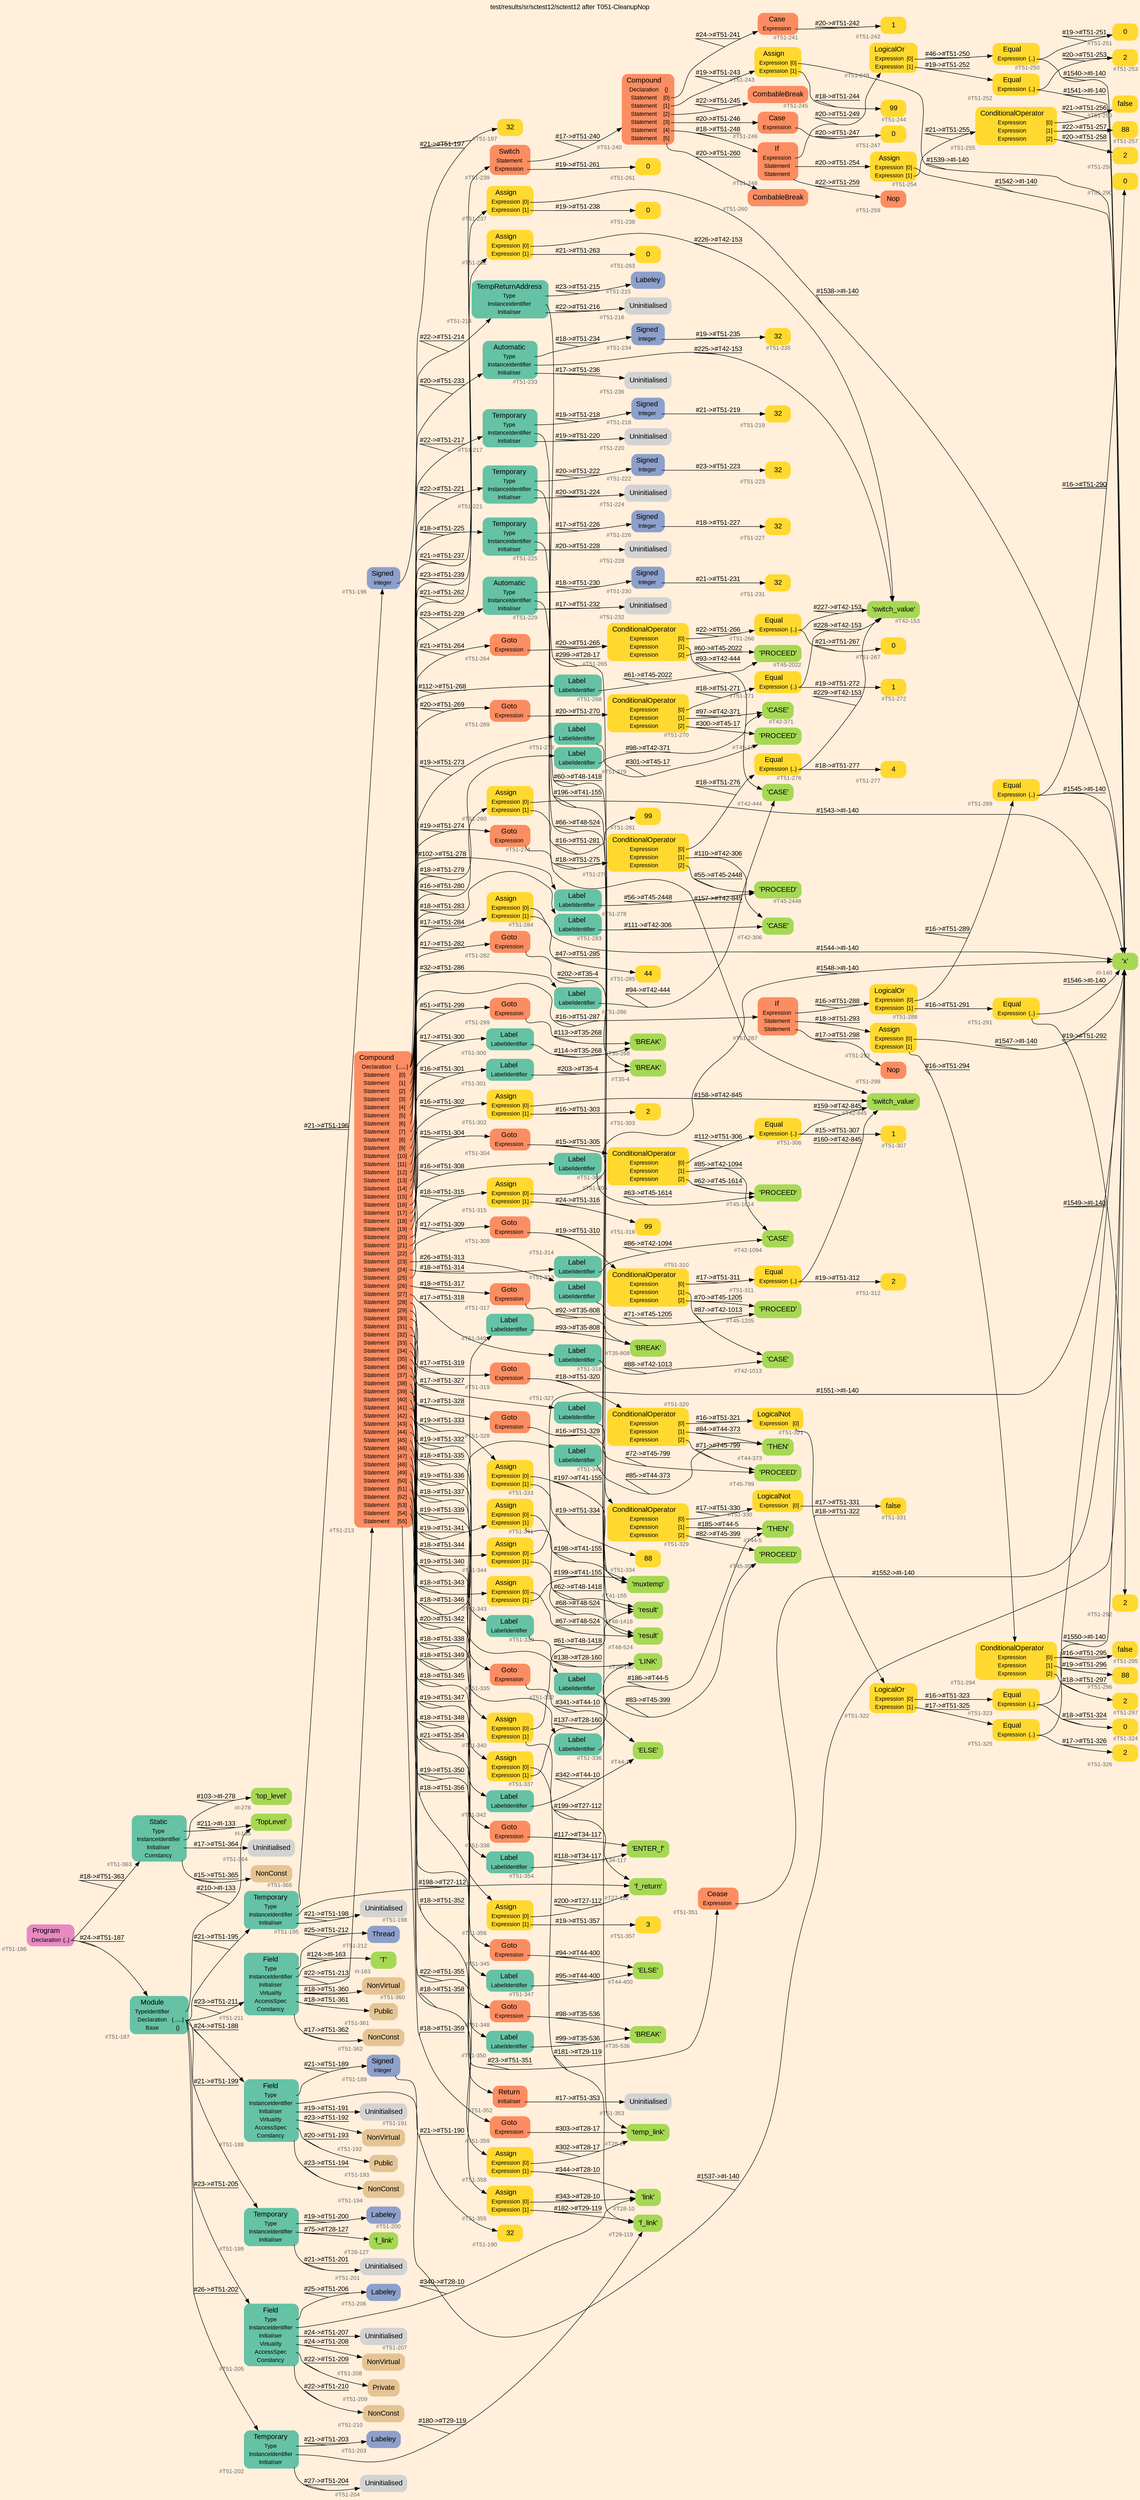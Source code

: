 digraph "test/results/sr/sctest12/sctest12 after T051-CleanupNop" {
label = "test/results/sr/sctest12/sctest12 after T051-CleanupNop"
labelloc = t
graph [
    rankdir = "LR"
    ranksep = 0.3
    bgcolor = antiquewhite1
    color = black
    fontcolor = black
    fontname = "Arial"
];
node [
    fontname = "Arial"
];
edge [
    fontname = "Arial"
];

// -------------------- node figure --------------------
// -------- block #T51-186 ----------
"#T51-186" [
    fillcolor = "/set28/4"
    xlabel = "#T51-186"
    fontsize = "12"
    fontcolor = grey40
    shape = "plaintext"
    label = <<TABLE BORDER="0" CELLBORDER="0" CELLSPACING="0">
     <TR><TD><FONT COLOR="black" POINT-SIZE="15">Program</FONT></TD></TR>
     <TR><TD><FONT COLOR="black" POINT-SIZE="12">Declaration</FONT></TD><TD PORT="port0"><FONT COLOR="black" POINT-SIZE="12">{..}</FONT></TD></TR>
    </TABLE>>
    style = "rounded,filled"
];

// -------- block #T51-187 ----------
"#T51-187" [
    fillcolor = "/set28/1"
    xlabel = "#T51-187"
    fontsize = "12"
    fontcolor = grey40
    shape = "plaintext"
    label = <<TABLE BORDER="0" CELLBORDER="0" CELLSPACING="0">
     <TR><TD><FONT COLOR="black" POINT-SIZE="15">Module</FONT></TD></TR>
     <TR><TD><FONT COLOR="black" POINT-SIZE="12">TypeIdentifier</FONT></TD><TD PORT="port0"></TD></TR>
     <TR><TD><FONT COLOR="black" POINT-SIZE="12">Declaration</FONT></TD><TD PORT="port1"><FONT COLOR="black" POINT-SIZE="12">{......}</FONT></TD></TR>
     <TR><TD><FONT COLOR="black" POINT-SIZE="12">Base</FONT></TD><TD PORT="port2"><FONT COLOR="black" POINT-SIZE="12">{}</FONT></TD></TR>
    </TABLE>>
    style = "rounded,filled"
];

// -------- block #I-133 ----------
"#I-133" [
    fillcolor = "/set28/5"
    xlabel = "#I-133"
    fontsize = "12"
    fontcolor = grey40
    shape = "plaintext"
    label = <<TABLE BORDER="0" CELLBORDER="0" CELLSPACING="0">
     <TR><TD><FONT COLOR="black" POINT-SIZE="15">'TopLevel'</FONT></TD></TR>
    </TABLE>>
    style = "rounded,filled"
];

// -------- block #T51-188 ----------
"#T51-188" [
    fillcolor = "/set28/1"
    xlabel = "#T51-188"
    fontsize = "12"
    fontcolor = grey40
    shape = "plaintext"
    label = <<TABLE BORDER="0" CELLBORDER="0" CELLSPACING="0">
     <TR><TD><FONT COLOR="black" POINT-SIZE="15">Field</FONT></TD></TR>
     <TR><TD><FONT COLOR="black" POINT-SIZE="12">Type</FONT></TD><TD PORT="port0"></TD></TR>
     <TR><TD><FONT COLOR="black" POINT-SIZE="12">InstanceIdentifier</FONT></TD><TD PORT="port1"></TD></TR>
     <TR><TD><FONT COLOR="black" POINT-SIZE="12">Initialiser</FONT></TD><TD PORT="port2"></TD></TR>
     <TR><TD><FONT COLOR="black" POINT-SIZE="12">Virtuality</FONT></TD><TD PORT="port3"></TD></TR>
     <TR><TD><FONT COLOR="black" POINT-SIZE="12">AccessSpec</FONT></TD><TD PORT="port4"></TD></TR>
     <TR><TD><FONT COLOR="black" POINT-SIZE="12">Constancy</FONT></TD><TD PORT="port5"></TD></TR>
    </TABLE>>
    style = "rounded,filled"
];

// -------- block #T51-189 ----------
"#T51-189" [
    fillcolor = "/set28/3"
    xlabel = "#T51-189"
    fontsize = "12"
    fontcolor = grey40
    shape = "plaintext"
    label = <<TABLE BORDER="0" CELLBORDER="0" CELLSPACING="0">
     <TR><TD><FONT COLOR="black" POINT-SIZE="15">Signed</FONT></TD></TR>
     <TR><TD><FONT COLOR="black" POINT-SIZE="12">Integer</FONT></TD><TD PORT="port0"></TD></TR>
    </TABLE>>
    style = "rounded,filled"
];

// -------- block #T51-190 ----------
"#T51-190" [
    fillcolor = "/set28/6"
    xlabel = "#T51-190"
    fontsize = "12"
    fontcolor = grey40
    shape = "plaintext"
    label = <<TABLE BORDER="0" CELLBORDER="0" CELLSPACING="0">
     <TR><TD><FONT COLOR="black" POINT-SIZE="15">32</FONT></TD></TR>
    </TABLE>>
    style = "rounded,filled"
];

// -------- block #I-140 ----------
"#I-140" [
    fillcolor = "/set28/5"
    xlabel = "#I-140"
    fontsize = "12"
    fontcolor = grey40
    shape = "plaintext"
    label = <<TABLE BORDER="0" CELLBORDER="0" CELLSPACING="0">
     <TR><TD><FONT COLOR="black" POINT-SIZE="15">'x'</FONT></TD></TR>
    </TABLE>>
    style = "rounded,filled"
];

// -------- block #T51-191 ----------
"#T51-191" [
    xlabel = "#T51-191"
    fontsize = "12"
    fontcolor = grey40
    shape = "plaintext"
    label = <<TABLE BORDER="0" CELLBORDER="0" CELLSPACING="0">
     <TR><TD><FONT COLOR="black" POINT-SIZE="15">Uninitialised</FONT></TD></TR>
    </TABLE>>
    style = "rounded,filled"
];

// -------- block #T51-192 ----------
"#T51-192" [
    fillcolor = "/set28/7"
    xlabel = "#T51-192"
    fontsize = "12"
    fontcolor = grey40
    shape = "plaintext"
    label = <<TABLE BORDER="0" CELLBORDER="0" CELLSPACING="0">
     <TR><TD><FONT COLOR="black" POINT-SIZE="15">NonVirtual</FONT></TD></TR>
    </TABLE>>
    style = "rounded,filled"
];

// -------- block #T51-193 ----------
"#T51-193" [
    fillcolor = "/set28/7"
    xlabel = "#T51-193"
    fontsize = "12"
    fontcolor = grey40
    shape = "plaintext"
    label = <<TABLE BORDER="0" CELLBORDER="0" CELLSPACING="0">
     <TR><TD><FONT COLOR="black" POINT-SIZE="15">Public</FONT></TD></TR>
    </TABLE>>
    style = "rounded,filled"
];

// -------- block #T51-194 ----------
"#T51-194" [
    fillcolor = "/set28/7"
    xlabel = "#T51-194"
    fontsize = "12"
    fontcolor = grey40
    shape = "plaintext"
    label = <<TABLE BORDER="0" CELLBORDER="0" CELLSPACING="0">
     <TR><TD><FONT COLOR="black" POINT-SIZE="15">NonConst</FONT></TD></TR>
    </TABLE>>
    style = "rounded,filled"
];

// -------- block #T51-195 ----------
"#T51-195" [
    fillcolor = "/set28/1"
    xlabel = "#T51-195"
    fontsize = "12"
    fontcolor = grey40
    shape = "plaintext"
    label = <<TABLE BORDER="0" CELLBORDER="0" CELLSPACING="0">
     <TR><TD><FONT COLOR="black" POINT-SIZE="15">Temporary</FONT></TD></TR>
     <TR><TD><FONT COLOR="black" POINT-SIZE="12">Type</FONT></TD><TD PORT="port0"></TD></TR>
     <TR><TD><FONT COLOR="black" POINT-SIZE="12">InstanceIdentifier</FONT></TD><TD PORT="port1"></TD></TR>
     <TR><TD><FONT COLOR="black" POINT-SIZE="12">Initialiser</FONT></TD><TD PORT="port2"></TD></TR>
    </TABLE>>
    style = "rounded,filled"
];

// -------- block #T51-196 ----------
"#T51-196" [
    fillcolor = "/set28/3"
    xlabel = "#T51-196"
    fontsize = "12"
    fontcolor = grey40
    shape = "plaintext"
    label = <<TABLE BORDER="0" CELLBORDER="0" CELLSPACING="0">
     <TR><TD><FONT COLOR="black" POINT-SIZE="15">Signed</FONT></TD></TR>
     <TR><TD><FONT COLOR="black" POINT-SIZE="12">Integer</FONT></TD><TD PORT="port0"></TD></TR>
    </TABLE>>
    style = "rounded,filled"
];

// -------- block #T51-197 ----------
"#T51-197" [
    fillcolor = "/set28/6"
    xlabel = "#T51-197"
    fontsize = "12"
    fontcolor = grey40
    shape = "plaintext"
    label = <<TABLE BORDER="0" CELLBORDER="0" CELLSPACING="0">
     <TR><TD><FONT COLOR="black" POINT-SIZE="15">32</FONT></TD></TR>
    </TABLE>>
    style = "rounded,filled"
];

// -------- block #T27-112 ----------
"#T27-112" [
    fillcolor = "/set28/5"
    xlabel = "#T27-112"
    fontsize = "12"
    fontcolor = grey40
    shape = "plaintext"
    label = <<TABLE BORDER="0" CELLBORDER="0" CELLSPACING="0">
     <TR><TD><FONT COLOR="black" POINT-SIZE="15">'f_return'</FONT></TD></TR>
    </TABLE>>
    style = "rounded,filled"
];

// -------- block #T51-198 ----------
"#T51-198" [
    xlabel = "#T51-198"
    fontsize = "12"
    fontcolor = grey40
    shape = "plaintext"
    label = <<TABLE BORDER="0" CELLBORDER="0" CELLSPACING="0">
     <TR><TD><FONT COLOR="black" POINT-SIZE="15">Uninitialised</FONT></TD></TR>
    </TABLE>>
    style = "rounded,filled"
];

// -------- block #T51-199 ----------
"#T51-199" [
    fillcolor = "/set28/1"
    xlabel = "#T51-199"
    fontsize = "12"
    fontcolor = grey40
    shape = "plaintext"
    label = <<TABLE BORDER="0" CELLBORDER="0" CELLSPACING="0">
     <TR><TD><FONT COLOR="black" POINT-SIZE="15">Temporary</FONT></TD></TR>
     <TR><TD><FONT COLOR="black" POINT-SIZE="12">Type</FONT></TD><TD PORT="port0"></TD></TR>
     <TR><TD><FONT COLOR="black" POINT-SIZE="12">InstanceIdentifier</FONT></TD><TD PORT="port1"></TD></TR>
     <TR><TD><FONT COLOR="black" POINT-SIZE="12">Initialiser</FONT></TD><TD PORT="port2"></TD></TR>
    </TABLE>>
    style = "rounded,filled"
];

// -------- block #T51-200 ----------
"#T51-200" [
    fillcolor = "/set28/3"
    xlabel = "#T51-200"
    fontsize = "12"
    fontcolor = grey40
    shape = "plaintext"
    label = <<TABLE BORDER="0" CELLBORDER="0" CELLSPACING="0">
     <TR><TD><FONT COLOR="black" POINT-SIZE="15">Labeley</FONT></TD></TR>
    </TABLE>>
    style = "rounded,filled"
];

// -------- block #T28-127 ----------
"#T28-127" [
    fillcolor = "/set28/5"
    xlabel = "#T28-127"
    fontsize = "12"
    fontcolor = grey40
    shape = "plaintext"
    label = <<TABLE BORDER="0" CELLBORDER="0" CELLSPACING="0">
     <TR><TD><FONT COLOR="black" POINT-SIZE="15">'f_link'</FONT></TD></TR>
    </TABLE>>
    style = "rounded,filled"
];

// -------- block #T51-201 ----------
"#T51-201" [
    xlabel = "#T51-201"
    fontsize = "12"
    fontcolor = grey40
    shape = "plaintext"
    label = <<TABLE BORDER="0" CELLBORDER="0" CELLSPACING="0">
     <TR><TD><FONT COLOR="black" POINT-SIZE="15">Uninitialised</FONT></TD></TR>
    </TABLE>>
    style = "rounded,filled"
];

// -------- block #T51-202 ----------
"#T51-202" [
    fillcolor = "/set28/1"
    xlabel = "#T51-202"
    fontsize = "12"
    fontcolor = grey40
    shape = "plaintext"
    label = <<TABLE BORDER="0" CELLBORDER="0" CELLSPACING="0">
     <TR><TD><FONT COLOR="black" POINT-SIZE="15">Temporary</FONT></TD></TR>
     <TR><TD><FONT COLOR="black" POINT-SIZE="12">Type</FONT></TD><TD PORT="port0"></TD></TR>
     <TR><TD><FONT COLOR="black" POINT-SIZE="12">InstanceIdentifier</FONT></TD><TD PORT="port1"></TD></TR>
     <TR><TD><FONT COLOR="black" POINT-SIZE="12">Initialiser</FONT></TD><TD PORT="port2"></TD></TR>
    </TABLE>>
    style = "rounded,filled"
];

// -------- block #T51-203 ----------
"#T51-203" [
    fillcolor = "/set28/3"
    xlabel = "#T51-203"
    fontsize = "12"
    fontcolor = grey40
    shape = "plaintext"
    label = <<TABLE BORDER="0" CELLBORDER="0" CELLSPACING="0">
     <TR><TD><FONT COLOR="black" POINT-SIZE="15">Labeley</FONT></TD></TR>
    </TABLE>>
    style = "rounded,filled"
];

// -------- block #T29-119 ----------
"#T29-119" [
    fillcolor = "/set28/5"
    xlabel = "#T29-119"
    fontsize = "12"
    fontcolor = grey40
    shape = "plaintext"
    label = <<TABLE BORDER="0" CELLBORDER="0" CELLSPACING="0">
     <TR><TD><FONT COLOR="black" POINT-SIZE="15">'f_link'</FONT></TD></TR>
    </TABLE>>
    style = "rounded,filled"
];

// -------- block #T51-204 ----------
"#T51-204" [
    xlabel = "#T51-204"
    fontsize = "12"
    fontcolor = grey40
    shape = "plaintext"
    label = <<TABLE BORDER="0" CELLBORDER="0" CELLSPACING="0">
     <TR><TD><FONT COLOR="black" POINT-SIZE="15">Uninitialised</FONT></TD></TR>
    </TABLE>>
    style = "rounded,filled"
];

// -------- block #T51-205 ----------
"#T51-205" [
    fillcolor = "/set28/1"
    xlabel = "#T51-205"
    fontsize = "12"
    fontcolor = grey40
    shape = "plaintext"
    label = <<TABLE BORDER="0" CELLBORDER="0" CELLSPACING="0">
     <TR><TD><FONT COLOR="black" POINT-SIZE="15">Field</FONT></TD></TR>
     <TR><TD><FONT COLOR="black" POINT-SIZE="12">Type</FONT></TD><TD PORT="port0"></TD></TR>
     <TR><TD><FONT COLOR="black" POINT-SIZE="12">InstanceIdentifier</FONT></TD><TD PORT="port1"></TD></TR>
     <TR><TD><FONT COLOR="black" POINT-SIZE="12">Initialiser</FONT></TD><TD PORT="port2"></TD></TR>
     <TR><TD><FONT COLOR="black" POINT-SIZE="12">Virtuality</FONT></TD><TD PORT="port3"></TD></TR>
     <TR><TD><FONT COLOR="black" POINT-SIZE="12">AccessSpec</FONT></TD><TD PORT="port4"></TD></TR>
     <TR><TD><FONT COLOR="black" POINT-SIZE="12">Constancy</FONT></TD><TD PORT="port5"></TD></TR>
    </TABLE>>
    style = "rounded,filled"
];

// -------- block #T51-206 ----------
"#T51-206" [
    fillcolor = "/set28/3"
    xlabel = "#T51-206"
    fontsize = "12"
    fontcolor = grey40
    shape = "plaintext"
    label = <<TABLE BORDER="0" CELLBORDER="0" CELLSPACING="0">
     <TR><TD><FONT COLOR="black" POINT-SIZE="15">Labeley</FONT></TD></TR>
    </TABLE>>
    style = "rounded,filled"
];

// -------- block #T28-10 ----------
"#T28-10" [
    fillcolor = "/set28/5"
    xlabel = "#T28-10"
    fontsize = "12"
    fontcolor = grey40
    shape = "plaintext"
    label = <<TABLE BORDER="0" CELLBORDER="0" CELLSPACING="0">
     <TR><TD><FONT COLOR="black" POINT-SIZE="15">'link'</FONT></TD></TR>
    </TABLE>>
    style = "rounded,filled"
];

// -------- block #T51-207 ----------
"#T51-207" [
    xlabel = "#T51-207"
    fontsize = "12"
    fontcolor = grey40
    shape = "plaintext"
    label = <<TABLE BORDER="0" CELLBORDER="0" CELLSPACING="0">
     <TR><TD><FONT COLOR="black" POINT-SIZE="15">Uninitialised</FONT></TD></TR>
    </TABLE>>
    style = "rounded,filled"
];

// -------- block #T51-208 ----------
"#T51-208" [
    fillcolor = "/set28/7"
    xlabel = "#T51-208"
    fontsize = "12"
    fontcolor = grey40
    shape = "plaintext"
    label = <<TABLE BORDER="0" CELLBORDER="0" CELLSPACING="0">
     <TR><TD><FONT COLOR="black" POINT-SIZE="15">NonVirtual</FONT></TD></TR>
    </TABLE>>
    style = "rounded,filled"
];

// -------- block #T51-209 ----------
"#T51-209" [
    fillcolor = "/set28/7"
    xlabel = "#T51-209"
    fontsize = "12"
    fontcolor = grey40
    shape = "plaintext"
    label = <<TABLE BORDER="0" CELLBORDER="0" CELLSPACING="0">
     <TR><TD><FONT COLOR="black" POINT-SIZE="15">Private</FONT></TD></TR>
    </TABLE>>
    style = "rounded,filled"
];

// -------- block #T51-210 ----------
"#T51-210" [
    fillcolor = "/set28/7"
    xlabel = "#T51-210"
    fontsize = "12"
    fontcolor = grey40
    shape = "plaintext"
    label = <<TABLE BORDER="0" CELLBORDER="0" CELLSPACING="0">
     <TR><TD><FONT COLOR="black" POINT-SIZE="15">NonConst</FONT></TD></TR>
    </TABLE>>
    style = "rounded,filled"
];

// -------- block #T51-211 ----------
"#T51-211" [
    fillcolor = "/set28/1"
    xlabel = "#T51-211"
    fontsize = "12"
    fontcolor = grey40
    shape = "plaintext"
    label = <<TABLE BORDER="0" CELLBORDER="0" CELLSPACING="0">
     <TR><TD><FONT COLOR="black" POINT-SIZE="15">Field</FONT></TD></TR>
     <TR><TD><FONT COLOR="black" POINT-SIZE="12">Type</FONT></TD><TD PORT="port0"></TD></TR>
     <TR><TD><FONT COLOR="black" POINT-SIZE="12">InstanceIdentifier</FONT></TD><TD PORT="port1"></TD></TR>
     <TR><TD><FONT COLOR="black" POINT-SIZE="12">Initialiser</FONT></TD><TD PORT="port2"></TD></TR>
     <TR><TD><FONT COLOR="black" POINT-SIZE="12">Virtuality</FONT></TD><TD PORT="port3"></TD></TR>
     <TR><TD><FONT COLOR="black" POINT-SIZE="12">AccessSpec</FONT></TD><TD PORT="port4"></TD></TR>
     <TR><TD><FONT COLOR="black" POINT-SIZE="12">Constancy</FONT></TD><TD PORT="port5"></TD></TR>
    </TABLE>>
    style = "rounded,filled"
];

// -------- block #T51-212 ----------
"#T51-212" [
    fillcolor = "/set28/3"
    xlabel = "#T51-212"
    fontsize = "12"
    fontcolor = grey40
    shape = "plaintext"
    label = <<TABLE BORDER="0" CELLBORDER="0" CELLSPACING="0">
     <TR><TD><FONT COLOR="black" POINT-SIZE="15">Thread</FONT></TD></TR>
    </TABLE>>
    style = "rounded,filled"
];

// -------- block #I-163 ----------
"#I-163" [
    fillcolor = "/set28/5"
    xlabel = "#I-163"
    fontsize = "12"
    fontcolor = grey40
    shape = "plaintext"
    label = <<TABLE BORDER="0" CELLBORDER="0" CELLSPACING="0">
     <TR><TD><FONT COLOR="black" POINT-SIZE="15">'T'</FONT></TD></TR>
    </TABLE>>
    style = "rounded,filled"
];

// -------- block #T51-213 ----------
"#T51-213" [
    fillcolor = "/set28/2"
    xlabel = "#T51-213"
    fontsize = "12"
    fontcolor = grey40
    shape = "plaintext"
    label = <<TABLE BORDER="0" CELLBORDER="0" CELLSPACING="0">
     <TR><TD><FONT COLOR="black" POINT-SIZE="15">Compound</FONT></TD></TR>
     <TR><TD><FONT COLOR="black" POINT-SIZE="12">Declaration</FONT></TD><TD PORT="port0"><FONT COLOR="black" POINT-SIZE="12">{......}</FONT></TD></TR>
     <TR><TD><FONT COLOR="black" POINT-SIZE="12">Statement</FONT></TD><TD PORT="port1"><FONT COLOR="black" POINT-SIZE="12">[0]</FONT></TD></TR>
     <TR><TD><FONT COLOR="black" POINT-SIZE="12">Statement</FONT></TD><TD PORT="port2"><FONT COLOR="black" POINT-SIZE="12">[1]</FONT></TD></TR>
     <TR><TD><FONT COLOR="black" POINT-SIZE="12">Statement</FONT></TD><TD PORT="port3"><FONT COLOR="black" POINT-SIZE="12">[2]</FONT></TD></TR>
     <TR><TD><FONT COLOR="black" POINT-SIZE="12">Statement</FONT></TD><TD PORT="port4"><FONT COLOR="black" POINT-SIZE="12">[3]</FONT></TD></TR>
     <TR><TD><FONT COLOR="black" POINT-SIZE="12">Statement</FONT></TD><TD PORT="port5"><FONT COLOR="black" POINT-SIZE="12">[4]</FONT></TD></TR>
     <TR><TD><FONT COLOR="black" POINT-SIZE="12">Statement</FONT></TD><TD PORT="port6"><FONT COLOR="black" POINT-SIZE="12">[5]</FONT></TD></TR>
     <TR><TD><FONT COLOR="black" POINT-SIZE="12">Statement</FONT></TD><TD PORT="port7"><FONT COLOR="black" POINT-SIZE="12">[6]</FONT></TD></TR>
     <TR><TD><FONT COLOR="black" POINT-SIZE="12">Statement</FONT></TD><TD PORT="port8"><FONT COLOR="black" POINT-SIZE="12">[7]</FONT></TD></TR>
     <TR><TD><FONT COLOR="black" POINT-SIZE="12">Statement</FONT></TD><TD PORT="port9"><FONT COLOR="black" POINT-SIZE="12">[8]</FONT></TD></TR>
     <TR><TD><FONT COLOR="black" POINT-SIZE="12">Statement</FONT></TD><TD PORT="port10"><FONT COLOR="black" POINT-SIZE="12">[9]</FONT></TD></TR>
     <TR><TD><FONT COLOR="black" POINT-SIZE="12">Statement</FONT></TD><TD PORT="port11"><FONT COLOR="black" POINT-SIZE="12">[10]</FONT></TD></TR>
     <TR><TD><FONT COLOR="black" POINT-SIZE="12">Statement</FONT></TD><TD PORT="port12"><FONT COLOR="black" POINT-SIZE="12">[11]</FONT></TD></TR>
     <TR><TD><FONT COLOR="black" POINT-SIZE="12">Statement</FONT></TD><TD PORT="port13"><FONT COLOR="black" POINT-SIZE="12">[12]</FONT></TD></TR>
     <TR><TD><FONT COLOR="black" POINT-SIZE="12">Statement</FONT></TD><TD PORT="port14"><FONT COLOR="black" POINT-SIZE="12">[13]</FONT></TD></TR>
     <TR><TD><FONT COLOR="black" POINT-SIZE="12">Statement</FONT></TD><TD PORT="port15"><FONT COLOR="black" POINT-SIZE="12">[14]</FONT></TD></TR>
     <TR><TD><FONT COLOR="black" POINT-SIZE="12">Statement</FONT></TD><TD PORT="port16"><FONT COLOR="black" POINT-SIZE="12">[15]</FONT></TD></TR>
     <TR><TD><FONT COLOR="black" POINT-SIZE="12">Statement</FONT></TD><TD PORT="port17"><FONT COLOR="black" POINT-SIZE="12">[16]</FONT></TD></TR>
     <TR><TD><FONT COLOR="black" POINT-SIZE="12">Statement</FONT></TD><TD PORT="port18"><FONT COLOR="black" POINT-SIZE="12">[17]</FONT></TD></TR>
     <TR><TD><FONT COLOR="black" POINT-SIZE="12">Statement</FONT></TD><TD PORT="port19"><FONT COLOR="black" POINT-SIZE="12">[18]</FONT></TD></TR>
     <TR><TD><FONT COLOR="black" POINT-SIZE="12">Statement</FONT></TD><TD PORT="port20"><FONT COLOR="black" POINT-SIZE="12">[19]</FONT></TD></TR>
     <TR><TD><FONT COLOR="black" POINT-SIZE="12">Statement</FONT></TD><TD PORT="port21"><FONT COLOR="black" POINT-SIZE="12">[20]</FONT></TD></TR>
     <TR><TD><FONT COLOR="black" POINT-SIZE="12">Statement</FONT></TD><TD PORT="port22"><FONT COLOR="black" POINT-SIZE="12">[21]</FONT></TD></TR>
     <TR><TD><FONT COLOR="black" POINT-SIZE="12">Statement</FONT></TD><TD PORT="port23"><FONT COLOR="black" POINT-SIZE="12">[22]</FONT></TD></TR>
     <TR><TD><FONT COLOR="black" POINT-SIZE="12">Statement</FONT></TD><TD PORT="port24"><FONT COLOR="black" POINT-SIZE="12">[23]</FONT></TD></TR>
     <TR><TD><FONT COLOR="black" POINT-SIZE="12">Statement</FONT></TD><TD PORT="port25"><FONT COLOR="black" POINT-SIZE="12">[24]</FONT></TD></TR>
     <TR><TD><FONT COLOR="black" POINT-SIZE="12">Statement</FONT></TD><TD PORT="port26"><FONT COLOR="black" POINT-SIZE="12">[25]</FONT></TD></TR>
     <TR><TD><FONT COLOR="black" POINT-SIZE="12">Statement</FONT></TD><TD PORT="port27"><FONT COLOR="black" POINT-SIZE="12">[26]</FONT></TD></TR>
     <TR><TD><FONT COLOR="black" POINT-SIZE="12">Statement</FONT></TD><TD PORT="port28"><FONT COLOR="black" POINT-SIZE="12">[27]</FONT></TD></TR>
     <TR><TD><FONT COLOR="black" POINT-SIZE="12">Statement</FONT></TD><TD PORT="port29"><FONT COLOR="black" POINT-SIZE="12">[28]</FONT></TD></TR>
     <TR><TD><FONT COLOR="black" POINT-SIZE="12">Statement</FONT></TD><TD PORT="port30"><FONT COLOR="black" POINT-SIZE="12">[29]</FONT></TD></TR>
     <TR><TD><FONT COLOR="black" POINT-SIZE="12">Statement</FONT></TD><TD PORT="port31"><FONT COLOR="black" POINT-SIZE="12">[30]</FONT></TD></TR>
     <TR><TD><FONT COLOR="black" POINT-SIZE="12">Statement</FONT></TD><TD PORT="port32"><FONT COLOR="black" POINT-SIZE="12">[31]</FONT></TD></TR>
     <TR><TD><FONT COLOR="black" POINT-SIZE="12">Statement</FONT></TD><TD PORT="port33"><FONT COLOR="black" POINT-SIZE="12">[32]</FONT></TD></TR>
     <TR><TD><FONT COLOR="black" POINT-SIZE="12">Statement</FONT></TD><TD PORT="port34"><FONT COLOR="black" POINT-SIZE="12">[33]</FONT></TD></TR>
     <TR><TD><FONT COLOR="black" POINT-SIZE="12">Statement</FONT></TD><TD PORT="port35"><FONT COLOR="black" POINT-SIZE="12">[34]</FONT></TD></TR>
     <TR><TD><FONT COLOR="black" POINT-SIZE="12">Statement</FONT></TD><TD PORT="port36"><FONT COLOR="black" POINT-SIZE="12">[35]</FONT></TD></TR>
     <TR><TD><FONT COLOR="black" POINT-SIZE="12">Statement</FONT></TD><TD PORT="port37"><FONT COLOR="black" POINT-SIZE="12">[36]</FONT></TD></TR>
     <TR><TD><FONT COLOR="black" POINT-SIZE="12">Statement</FONT></TD><TD PORT="port38"><FONT COLOR="black" POINT-SIZE="12">[37]</FONT></TD></TR>
     <TR><TD><FONT COLOR="black" POINT-SIZE="12">Statement</FONT></TD><TD PORT="port39"><FONT COLOR="black" POINT-SIZE="12">[38]</FONT></TD></TR>
     <TR><TD><FONT COLOR="black" POINT-SIZE="12">Statement</FONT></TD><TD PORT="port40"><FONT COLOR="black" POINT-SIZE="12">[39]</FONT></TD></TR>
     <TR><TD><FONT COLOR="black" POINT-SIZE="12">Statement</FONT></TD><TD PORT="port41"><FONT COLOR="black" POINT-SIZE="12">[40]</FONT></TD></TR>
     <TR><TD><FONT COLOR="black" POINT-SIZE="12">Statement</FONT></TD><TD PORT="port42"><FONT COLOR="black" POINT-SIZE="12">[41]</FONT></TD></TR>
     <TR><TD><FONT COLOR="black" POINT-SIZE="12">Statement</FONT></TD><TD PORT="port43"><FONT COLOR="black" POINT-SIZE="12">[42]</FONT></TD></TR>
     <TR><TD><FONT COLOR="black" POINT-SIZE="12">Statement</FONT></TD><TD PORT="port44"><FONT COLOR="black" POINT-SIZE="12">[43]</FONT></TD></TR>
     <TR><TD><FONT COLOR="black" POINT-SIZE="12">Statement</FONT></TD><TD PORT="port45"><FONT COLOR="black" POINT-SIZE="12">[44]</FONT></TD></TR>
     <TR><TD><FONT COLOR="black" POINT-SIZE="12">Statement</FONT></TD><TD PORT="port46"><FONT COLOR="black" POINT-SIZE="12">[45]</FONT></TD></TR>
     <TR><TD><FONT COLOR="black" POINT-SIZE="12">Statement</FONT></TD><TD PORT="port47"><FONT COLOR="black" POINT-SIZE="12">[46]</FONT></TD></TR>
     <TR><TD><FONT COLOR="black" POINT-SIZE="12">Statement</FONT></TD><TD PORT="port48"><FONT COLOR="black" POINT-SIZE="12">[47]</FONT></TD></TR>
     <TR><TD><FONT COLOR="black" POINT-SIZE="12">Statement</FONT></TD><TD PORT="port49"><FONT COLOR="black" POINT-SIZE="12">[48]</FONT></TD></TR>
     <TR><TD><FONT COLOR="black" POINT-SIZE="12">Statement</FONT></TD><TD PORT="port50"><FONT COLOR="black" POINT-SIZE="12">[49]</FONT></TD></TR>
     <TR><TD><FONT COLOR="black" POINT-SIZE="12">Statement</FONT></TD><TD PORT="port51"><FONT COLOR="black" POINT-SIZE="12">[50]</FONT></TD></TR>
     <TR><TD><FONT COLOR="black" POINT-SIZE="12">Statement</FONT></TD><TD PORT="port52"><FONT COLOR="black" POINT-SIZE="12">[51]</FONT></TD></TR>
     <TR><TD><FONT COLOR="black" POINT-SIZE="12">Statement</FONT></TD><TD PORT="port53"><FONT COLOR="black" POINT-SIZE="12">[52]</FONT></TD></TR>
     <TR><TD><FONT COLOR="black" POINT-SIZE="12">Statement</FONT></TD><TD PORT="port54"><FONT COLOR="black" POINT-SIZE="12">[53]</FONT></TD></TR>
     <TR><TD><FONT COLOR="black" POINT-SIZE="12">Statement</FONT></TD><TD PORT="port55"><FONT COLOR="black" POINT-SIZE="12">[54]</FONT></TD></TR>
     <TR><TD><FONT COLOR="black" POINT-SIZE="12">Statement</FONT></TD><TD PORT="port56"><FONT COLOR="black" POINT-SIZE="12">[55]</FONT></TD></TR>
    </TABLE>>
    style = "rounded,filled"
];

// -------- block #T51-214 ----------
"#T51-214" [
    fillcolor = "/set28/1"
    xlabel = "#T51-214"
    fontsize = "12"
    fontcolor = grey40
    shape = "plaintext"
    label = <<TABLE BORDER="0" CELLBORDER="0" CELLSPACING="0">
     <TR><TD><FONT COLOR="black" POINT-SIZE="15">TempReturnAddress</FONT></TD></TR>
     <TR><TD><FONT COLOR="black" POINT-SIZE="12">Type</FONT></TD><TD PORT="port0"></TD></TR>
     <TR><TD><FONT COLOR="black" POINT-SIZE="12">InstanceIdentifier</FONT></TD><TD PORT="port1"></TD></TR>
     <TR><TD><FONT COLOR="black" POINT-SIZE="12">Initialiser</FONT></TD><TD PORT="port2"></TD></TR>
    </TABLE>>
    style = "rounded,filled"
];

// -------- block #T51-215 ----------
"#T51-215" [
    fillcolor = "/set28/3"
    xlabel = "#T51-215"
    fontsize = "12"
    fontcolor = grey40
    shape = "plaintext"
    label = <<TABLE BORDER="0" CELLBORDER="0" CELLSPACING="0">
     <TR><TD><FONT COLOR="black" POINT-SIZE="15">Labeley</FONT></TD></TR>
    </TABLE>>
    style = "rounded,filled"
];

// -------- block #T28-17 ----------
"#T28-17" [
    fillcolor = "/set28/5"
    xlabel = "#T28-17"
    fontsize = "12"
    fontcolor = grey40
    shape = "plaintext"
    label = <<TABLE BORDER="0" CELLBORDER="0" CELLSPACING="0">
     <TR><TD><FONT COLOR="black" POINT-SIZE="15">'temp_link'</FONT></TD></TR>
    </TABLE>>
    style = "rounded,filled"
];

// -------- block #T51-216 ----------
"#T51-216" [
    xlabel = "#T51-216"
    fontsize = "12"
    fontcolor = grey40
    shape = "plaintext"
    label = <<TABLE BORDER="0" CELLBORDER="0" CELLSPACING="0">
     <TR><TD><FONT COLOR="black" POINT-SIZE="15">Uninitialised</FONT></TD></TR>
    </TABLE>>
    style = "rounded,filled"
];

// -------- block #T51-217 ----------
"#T51-217" [
    fillcolor = "/set28/1"
    xlabel = "#T51-217"
    fontsize = "12"
    fontcolor = grey40
    shape = "plaintext"
    label = <<TABLE BORDER="0" CELLBORDER="0" CELLSPACING="0">
     <TR><TD><FONT COLOR="black" POINT-SIZE="15">Temporary</FONT></TD></TR>
     <TR><TD><FONT COLOR="black" POINT-SIZE="12">Type</FONT></TD><TD PORT="port0"></TD></TR>
     <TR><TD><FONT COLOR="black" POINT-SIZE="12">InstanceIdentifier</FONT></TD><TD PORT="port1"></TD></TR>
     <TR><TD><FONT COLOR="black" POINT-SIZE="12">Initialiser</FONT></TD><TD PORT="port2"></TD></TR>
    </TABLE>>
    style = "rounded,filled"
];

// -------- block #T51-218 ----------
"#T51-218" [
    fillcolor = "/set28/3"
    xlabel = "#T51-218"
    fontsize = "12"
    fontcolor = grey40
    shape = "plaintext"
    label = <<TABLE BORDER="0" CELLBORDER="0" CELLSPACING="0">
     <TR><TD><FONT COLOR="black" POINT-SIZE="15">Signed</FONT></TD></TR>
     <TR><TD><FONT COLOR="black" POINT-SIZE="12">Integer</FONT></TD><TD PORT="port0"></TD></TR>
    </TABLE>>
    style = "rounded,filled"
];

// -------- block #T51-219 ----------
"#T51-219" [
    fillcolor = "/set28/6"
    xlabel = "#T51-219"
    fontsize = "12"
    fontcolor = grey40
    shape = "plaintext"
    label = <<TABLE BORDER="0" CELLBORDER="0" CELLSPACING="0">
     <TR><TD><FONT COLOR="black" POINT-SIZE="15">32</FONT></TD></TR>
    </TABLE>>
    style = "rounded,filled"
];

// -------- block #T48-1418 ----------
"#T48-1418" [
    fillcolor = "/set28/5"
    xlabel = "#T48-1418"
    fontsize = "12"
    fontcolor = grey40
    shape = "plaintext"
    label = <<TABLE BORDER="0" CELLBORDER="0" CELLSPACING="0">
     <TR><TD><FONT COLOR="black" POINT-SIZE="15">'result'</FONT></TD></TR>
    </TABLE>>
    style = "rounded,filled"
];

// -------- block #T51-220 ----------
"#T51-220" [
    xlabel = "#T51-220"
    fontsize = "12"
    fontcolor = grey40
    shape = "plaintext"
    label = <<TABLE BORDER="0" CELLBORDER="0" CELLSPACING="0">
     <TR><TD><FONT COLOR="black" POINT-SIZE="15">Uninitialised</FONT></TD></TR>
    </TABLE>>
    style = "rounded,filled"
];

// -------- block #T51-221 ----------
"#T51-221" [
    fillcolor = "/set28/1"
    xlabel = "#T51-221"
    fontsize = "12"
    fontcolor = grey40
    shape = "plaintext"
    label = <<TABLE BORDER="0" CELLBORDER="0" CELLSPACING="0">
     <TR><TD><FONT COLOR="black" POINT-SIZE="15">Temporary</FONT></TD></TR>
     <TR><TD><FONT COLOR="black" POINT-SIZE="12">Type</FONT></TD><TD PORT="port0"></TD></TR>
     <TR><TD><FONT COLOR="black" POINT-SIZE="12">InstanceIdentifier</FONT></TD><TD PORT="port1"></TD></TR>
     <TR><TD><FONT COLOR="black" POINT-SIZE="12">Initialiser</FONT></TD><TD PORT="port2"></TD></TR>
    </TABLE>>
    style = "rounded,filled"
];

// -------- block #T51-222 ----------
"#T51-222" [
    fillcolor = "/set28/3"
    xlabel = "#T51-222"
    fontsize = "12"
    fontcolor = grey40
    shape = "plaintext"
    label = <<TABLE BORDER="0" CELLBORDER="0" CELLSPACING="0">
     <TR><TD><FONT COLOR="black" POINT-SIZE="15">Signed</FONT></TD></TR>
     <TR><TD><FONT COLOR="black" POINT-SIZE="12">Integer</FONT></TD><TD PORT="port0"></TD></TR>
    </TABLE>>
    style = "rounded,filled"
];

// -------- block #T51-223 ----------
"#T51-223" [
    fillcolor = "/set28/6"
    xlabel = "#T51-223"
    fontsize = "12"
    fontcolor = grey40
    shape = "plaintext"
    label = <<TABLE BORDER="0" CELLBORDER="0" CELLSPACING="0">
     <TR><TD><FONT COLOR="black" POINT-SIZE="15">32</FONT></TD></TR>
    </TABLE>>
    style = "rounded,filled"
];

// -------- block #T41-155 ----------
"#T41-155" [
    fillcolor = "/set28/5"
    xlabel = "#T41-155"
    fontsize = "12"
    fontcolor = grey40
    shape = "plaintext"
    label = <<TABLE BORDER="0" CELLBORDER="0" CELLSPACING="0">
     <TR><TD><FONT COLOR="black" POINT-SIZE="15">'muxtemp'</FONT></TD></TR>
    </TABLE>>
    style = "rounded,filled"
];

// -------- block #T51-224 ----------
"#T51-224" [
    xlabel = "#T51-224"
    fontsize = "12"
    fontcolor = grey40
    shape = "plaintext"
    label = <<TABLE BORDER="0" CELLBORDER="0" CELLSPACING="0">
     <TR><TD><FONT COLOR="black" POINT-SIZE="15">Uninitialised</FONT></TD></TR>
    </TABLE>>
    style = "rounded,filled"
];

// -------- block #T51-225 ----------
"#T51-225" [
    fillcolor = "/set28/1"
    xlabel = "#T51-225"
    fontsize = "12"
    fontcolor = grey40
    shape = "plaintext"
    label = <<TABLE BORDER="0" CELLBORDER="0" CELLSPACING="0">
     <TR><TD><FONT COLOR="black" POINT-SIZE="15">Temporary</FONT></TD></TR>
     <TR><TD><FONT COLOR="black" POINT-SIZE="12">Type</FONT></TD><TD PORT="port0"></TD></TR>
     <TR><TD><FONT COLOR="black" POINT-SIZE="12">InstanceIdentifier</FONT></TD><TD PORT="port1"></TD></TR>
     <TR><TD><FONT COLOR="black" POINT-SIZE="12">Initialiser</FONT></TD><TD PORT="port2"></TD></TR>
    </TABLE>>
    style = "rounded,filled"
];

// -------- block #T51-226 ----------
"#T51-226" [
    fillcolor = "/set28/3"
    xlabel = "#T51-226"
    fontsize = "12"
    fontcolor = grey40
    shape = "plaintext"
    label = <<TABLE BORDER="0" CELLBORDER="0" CELLSPACING="0">
     <TR><TD><FONT COLOR="black" POINT-SIZE="15">Signed</FONT></TD></TR>
     <TR><TD><FONT COLOR="black" POINT-SIZE="12">Integer</FONT></TD><TD PORT="port0"></TD></TR>
    </TABLE>>
    style = "rounded,filled"
];

// -------- block #T51-227 ----------
"#T51-227" [
    fillcolor = "/set28/6"
    xlabel = "#T51-227"
    fontsize = "12"
    fontcolor = grey40
    shape = "plaintext"
    label = <<TABLE BORDER="0" CELLBORDER="0" CELLSPACING="0">
     <TR><TD><FONT COLOR="black" POINT-SIZE="15">32</FONT></TD></TR>
    </TABLE>>
    style = "rounded,filled"
];

// -------- block #T48-524 ----------
"#T48-524" [
    fillcolor = "/set28/5"
    xlabel = "#T48-524"
    fontsize = "12"
    fontcolor = grey40
    shape = "plaintext"
    label = <<TABLE BORDER="0" CELLBORDER="0" CELLSPACING="0">
     <TR><TD><FONT COLOR="black" POINT-SIZE="15">'result'</FONT></TD></TR>
    </TABLE>>
    style = "rounded,filled"
];

// -------- block #T51-228 ----------
"#T51-228" [
    xlabel = "#T51-228"
    fontsize = "12"
    fontcolor = grey40
    shape = "plaintext"
    label = <<TABLE BORDER="0" CELLBORDER="0" CELLSPACING="0">
     <TR><TD><FONT COLOR="black" POINT-SIZE="15">Uninitialised</FONT></TD></TR>
    </TABLE>>
    style = "rounded,filled"
];

// -------- block #T51-229 ----------
"#T51-229" [
    fillcolor = "/set28/1"
    xlabel = "#T51-229"
    fontsize = "12"
    fontcolor = grey40
    shape = "plaintext"
    label = <<TABLE BORDER="0" CELLBORDER="0" CELLSPACING="0">
     <TR><TD><FONT COLOR="black" POINT-SIZE="15">Automatic</FONT></TD></TR>
     <TR><TD><FONT COLOR="black" POINT-SIZE="12">Type</FONT></TD><TD PORT="port0"></TD></TR>
     <TR><TD><FONT COLOR="black" POINT-SIZE="12">InstanceIdentifier</FONT></TD><TD PORT="port1"></TD></TR>
     <TR><TD><FONT COLOR="black" POINT-SIZE="12">Initialiser</FONT></TD><TD PORT="port2"></TD></TR>
    </TABLE>>
    style = "rounded,filled"
];

// -------- block #T51-230 ----------
"#T51-230" [
    fillcolor = "/set28/3"
    xlabel = "#T51-230"
    fontsize = "12"
    fontcolor = grey40
    shape = "plaintext"
    label = <<TABLE BORDER="0" CELLBORDER="0" CELLSPACING="0">
     <TR><TD><FONT COLOR="black" POINT-SIZE="15">Signed</FONT></TD></TR>
     <TR><TD><FONT COLOR="black" POINT-SIZE="12">Integer</FONT></TD><TD PORT="port0"></TD></TR>
    </TABLE>>
    style = "rounded,filled"
];

// -------- block #T51-231 ----------
"#T51-231" [
    fillcolor = "/set28/6"
    xlabel = "#T51-231"
    fontsize = "12"
    fontcolor = grey40
    shape = "plaintext"
    label = <<TABLE BORDER="0" CELLBORDER="0" CELLSPACING="0">
     <TR><TD><FONT COLOR="black" POINT-SIZE="15">32</FONT></TD></TR>
    </TABLE>>
    style = "rounded,filled"
];

// -------- block #T42-845 ----------
"#T42-845" [
    fillcolor = "/set28/5"
    xlabel = "#T42-845"
    fontsize = "12"
    fontcolor = grey40
    shape = "plaintext"
    label = <<TABLE BORDER="0" CELLBORDER="0" CELLSPACING="0">
     <TR><TD><FONT COLOR="black" POINT-SIZE="15">'switch_value'</FONT></TD></TR>
    </TABLE>>
    style = "rounded,filled"
];

// -------- block #T51-232 ----------
"#T51-232" [
    xlabel = "#T51-232"
    fontsize = "12"
    fontcolor = grey40
    shape = "plaintext"
    label = <<TABLE BORDER="0" CELLBORDER="0" CELLSPACING="0">
     <TR><TD><FONT COLOR="black" POINT-SIZE="15">Uninitialised</FONT></TD></TR>
    </TABLE>>
    style = "rounded,filled"
];

// -------- block #T51-233 ----------
"#T51-233" [
    fillcolor = "/set28/1"
    xlabel = "#T51-233"
    fontsize = "12"
    fontcolor = grey40
    shape = "plaintext"
    label = <<TABLE BORDER="0" CELLBORDER="0" CELLSPACING="0">
     <TR><TD><FONT COLOR="black" POINT-SIZE="15">Automatic</FONT></TD></TR>
     <TR><TD><FONT COLOR="black" POINT-SIZE="12">Type</FONT></TD><TD PORT="port0"></TD></TR>
     <TR><TD><FONT COLOR="black" POINT-SIZE="12">InstanceIdentifier</FONT></TD><TD PORT="port1"></TD></TR>
     <TR><TD><FONT COLOR="black" POINT-SIZE="12">Initialiser</FONT></TD><TD PORT="port2"></TD></TR>
    </TABLE>>
    style = "rounded,filled"
];

// -------- block #T51-234 ----------
"#T51-234" [
    fillcolor = "/set28/3"
    xlabel = "#T51-234"
    fontsize = "12"
    fontcolor = grey40
    shape = "plaintext"
    label = <<TABLE BORDER="0" CELLBORDER="0" CELLSPACING="0">
     <TR><TD><FONT COLOR="black" POINT-SIZE="15">Signed</FONT></TD></TR>
     <TR><TD><FONT COLOR="black" POINT-SIZE="12">Integer</FONT></TD><TD PORT="port0"></TD></TR>
    </TABLE>>
    style = "rounded,filled"
];

// -------- block #T51-235 ----------
"#T51-235" [
    fillcolor = "/set28/6"
    xlabel = "#T51-235"
    fontsize = "12"
    fontcolor = grey40
    shape = "plaintext"
    label = <<TABLE BORDER="0" CELLBORDER="0" CELLSPACING="0">
     <TR><TD><FONT COLOR="black" POINT-SIZE="15">32</FONT></TD></TR>
    </TABLE>>
    style = "rounded,filled"
];

// -------- block #T42-153 ----------
"#T42-153" [
    fillcolor = "/set28/5"
    xlabel = "#T42-153"
    fontsize = "12"
    fontcolor = grey40
    shape = "plaintext"
    label = <<TABLE BORDER="0" CELLBORDER="0" CELLSPACING="0">
     <TR><TD><FONT COLOR="black" POINT-SIZE="15">'switch_value'</FONT></TD></TR>
    </TABLE>>
    style = "rounded,filled"
];

// -------- block #T51-236 ----------
"#T51-236" [
    xlabel = "#T51-236"
    fontsize = "12"
    fontcolor = grey40
    shape = "plaintext"
    label = <<TABLE BORDER="0" CELLBORDER="0" CELLSPACING="0">
     <TR><TD><FONT COLOR="black" POINT-SIZE="15">Uninitialised</FONT></TD></TR>
    </TABLE>>
    style = "rounded,filled"
];

// -------- block #T51-237 ----------
"#T51-237" [
    fillcolor = "/set28/6"
    xlabel = "#T51-237"
    fontsize = "12"
    fontcolor = grey40
    shape = "plaintext"
    label = <<TABLE BORDER="0" CELLBORDER="0" CELLSPACING="0">
     <TR><TD><FONT COLOR="black" POINT-SIZE="15">Assign</FONT></TD></TR>
     <TR><TD><FONT COLOR="black" POINT-SIZE="12">Expression</FONT></TD><TD PORT="port0"><FONT COLOR="black" POINT-SIZE="12">[0]</FONT></TD></TR>
     <TR><TD><FONT COLOR="black" POINT-SIZE="12">Expression</FONT></TD><TD PORT="port1"><FONT COLOR="black" POINT-SIZE="12">[1]</FONT></TD></TR>
    </TABLE>>
    style = "rounded,filled"
];

// -------- block #T51-238 ----------
"#T51-238" [
    fillcolor = "/set28/6"
    xlabel = "#T51-238"
    fontsize = "12"
    fontcolor = grey40
    shape = "plaintext"
    label = <<TABLE BORDER="0" CELLBORDER="0" CELLSPACING="0">
     <TR><TD><FONT COLOR="black" POINT-SIZE="15">0</FONT></TD></TR>
    </TABLE>>
    style = "rounded,filled"
];

// -------- block #T51-239 ----------
"#T51-239" [
    fillcolor = "/set28/2"
    xlabel = "#T51-239"
    fontsize = "12"
    fontcolor = grey40
    shape = "plaintext"
    label = <<TABLE BORDER="0" CELLBORDER="0" CELLSPACING="0">
     <TR><TD><FONT COLOR="black" POINT-SIZE="15">Switch</FONT></TD></TR>
     <TR><TD><FONT COLOR="black" POINT-SIZE="12">Statement</FONT></TD><TD PORT="port0"></TD></TR>
     <TR><TD><FONT COLOR="black" POINT-SIZE="12">Expression</FONT></TD><TD PORT="port1"></TD></TR>
    </TABLE>>
    style = "rounded,filled"
];

// -------- block #T51-240 ----------
"#T51-240" [
    fillcolor = "/set28/2"
    xlabel = "#T51-240"
    fontsize = "12"
    fontcolor = grey40
    shape = "plaintext"
    label = <<TABLE BORDER="0" CELLBORDER="0" CELLSPACING="0">
     <TR><TD><FONT COLOR="black" POINT-SIZE="15">Compound</FONT></TD></TR>
     <TR><TD><FONT COLOR="black" POINT-SIZE="12">Declaration</FONT></TD><TD PORT="port0"><FONT COLOR="black" POINT-SIZE="12">{}</FONT></TD></TR>
     <TR><TD><FONT COLOR="black" POINT-SIZE="12">Statement</FONT></TD><TD PORT="port1"><FONT COLOR="black" POINT-SIZE="12">[0]</FONT></TD></TR>
     <TR><TD><FONT COLOR="black" POINT-SIZE="12">Statement</FONT></TD><TD PORT="port2"><FONT COLOR="black" POINT-SIZE="12">[1]</FONT></TD></TR>
     <TR><TD><FONT COLOR="black" POINT-SIZE="12">Statement</FONT></TD><TD PORT="port3"><FONT COLOR="black" POINT-SIZE="12">[2]</FONT></TD></TR>
     <TR><TD><FONT COLOR="black" POINT-SIZE="12">Statement</FONT></TD><TD PORT="port4"><FONT COLOR="black" POINT-SIZE="12">[3]</FONT></TD></TR>
     <TR><TD><FONT COLOR="black" POINT-SIZE="12">Statement</FONT></TD><TD PORT="port5"><FONT COLOR="black" POINT-SIZE="12">[4]</FONT></TD></TR>
     <TR><TD><FONT COLOR="black" POINT-SIZE="12">Statement</FONT></TD><TD PORT="port6"><FONT COLOR="black" POINT-SIZE="12">[5]</FONT></TD></TR>
    </TABLE>>
    style = "rounded,filled"
];

// -------- block #T51-241 ----------
"#T51-241" [
    fillcolor = "/set28/2"
    xlabel = "#T51-241"
    fontsize = "12"
    fontcolor = grey40
    shape = "plaintext"
    label = <<TABLE BORDER="0" CELLBORDER="0" CELLSPACING="0">
     <TR><TD><FONT COLOR="black" POINT-SIZE="15">Case</FONT></TD></TR>
     <TR><TD><FONT COLOR="black" POINT-SIZE="12">Expression</FONT></TD><TD PORT="port0"></TD></TR>
    </TABLE>>
    style = "rounded,filled"
];

// -------- block #T51-242 ----------
"#T51-242" [
    fillcolor = "/set28/6"
    xlabel = "#T51-242"
    fontsize = "12"
    fontcolor = grey40
    shape = "plaintext"
    label = <<TABLE BORDER="0" CELLBORDER="0" CELLSPACING="0">
     <TR><TD><FONT COLOR="black" POINT-SIZE="15">1</FONT></TD></TR>
    </TABLE>>
    style = "rounded,filled"
];

// -------- block #T51-243 ----------
"#T51-243" [
    fillcolor = "/set28/6"
    xlabel = "#T51-243"
    fontsize = "12"
    fontcolor = grey40
    shape = "plaintext"
    label = <<TABLE BORDER="0" CELLBORDER="0" CELLSPACING="0">
     <TR><TD><FONT COLOR="black" POINT-SIZE="15">Assign</FONT></TD></TR>
     <TR><TD><FONT COLOR="black" POINT-SIZE="12">Expression</FONT></TD><TD PORT="port0"><FONT COLOR="black" POINT-SIZE="12">[0]</FONT></TD></TR>
     <TR><TD><FONT COLOR="black" POINT-SIZE="12">Expression</FONT></TD><TD PORT="port1"><FONT COLOR="black" POINT-SIZE="12">[1]</FONT></TD></TR>
    </TABLE>>
    style = "rounded,filled"
];

// -------- block #T51-244 ----------
"#T51-244" [
    fillcolor = "/set28/6"
    xlabel = "#T51-244"
    fontsize = "12"
    fontcolor = grey40
    shape = "plaintext"
    label = <<TABLE BORDER="0" CELLBORDER="0" CELLSPACING="0">
     <TR><TD><FONT COLOR="black" POINT-SIZE="15">99</FONT></TD></TR>
    </TABLE>>
    style = "rounded,filled"
];

// -------- block #T51-245 ----------
"#T51-245" [
    fillcolor = "/set28/2"
    xlabel = "#T51-245"
    fontsize = "12"
    fontcolor = grey40
    shape = "plaintext"
    label = <<TABLE BORDER="0" CELLBORDER="0" CELLSPACING="0">
     <TR><TD><FONT COLOR="black" POINT-SIZE="15">CombableBreak</FONT></TD></TR>
    </TABLE>>
    style = "rounded,filled"
];

// -------- block #T51-246 ----------
"#T51-246" [
    fillcolor = "/set28/2"
    xlabel = "#T51-246"
    fontsize = "12"
    fontcolor = grey40
    shape = "plaintext"
    label = <<TABLE BORDER="0" CELLBORDER="0" CELLSPACING="0">
     <TR><TD><FONT COLOR="black" POINT-SIZE="15">Case</FONT></TD></TR>
     <TR><TD><FONT COLOR="black" POINT-SIZE="12">Expression</FONT></TD><TD PORT="port0"></TD></TR>
    </TABLE>>
    style = "rounded,filled"
];

// -------- block #T51-247 ----------
"#T51-247" [
    fillcolor = "/set28/6"
    xlabel = "#T51-247"
    fontsize = "12"
    fontcolor = grey40
    shape = "plaintext"
    label = <<TABLE BORDER="0" CELLBORDER="0" CELLSPACING="0">
     <TR><TD><FONT COLOR="black" POINT-SIZE="15">0</FONT></TD></TR>
    </TABLE>>
    style = "rounded,filled"
];

// -------- block #T51-248 ----------
"#T51-248" [
    fillcolor = "/set28/2"
    xlabel = "#T51-248"
    fontsize = "12"
    fontcolor = grey40
    shape = "plaintext"
    label = <<TABLE BORDER="0" CELLBORDER="0" CELLSPACING="0">
     <TR><TD><FONT COLOR="black" POINT-SIZE="15">If</FONT></TD></TR>
     <TR><TD><FONT COLOR="black" POINT-SIZE="12">Expression</FONT></TD><TD PORT="port0"></TD></TR>
     <TR><TD><FONT COLOR="black" POINT-SIZE="12">Statement</FONT></TD><TD PORT="port1"></TD></TR>
     <TR><TD><FONT COLOR="black" POINT-SIZE="12">Statement</FONT></TD><TD PORT="port2"></TD></TR>
    </TABLE>>
    style = "rounded,filled"
];

// -------- block #T51-249 ----------
"#T51-249" [
    fillcolor = "/set28/6"
    xlabel = "#T51-249"
    fontsize = "12"
    fontcolor = grey40
    shape = "plaintext"
    label = <<TABLE BORDER="0" CELLBORDER="0" CELLSPACING="0">
     <TR><TD><FONT COLOR="black" POINT-SIZE="15">LogicalOr</FONT></TD></TR>
     <TR><TD><FONT COLOR="black" POINT-SIZE="12">Expression</FONT></TD><TD PORT="port0"><FONT COLOR="black" POINT-SIZE="12">[0]</FONT></TD></TR>
     <TR><TD><FONT COLOR="black" POINT-SIZE="12">Expression</FONT></TD><TD PORT="port1"><FONT COLOR="black" POINT-SIZE="12">[1]</FONT></TD></TR>
    </TABLE>>
    style = "rounded,filled"
];

// -------- block #T51-250 ----------
"#T51-250" [
    fillcolor = "/set28/6"
    xlabel = "#T51-250"
    fontsize = "12"
    fontcolor = grey40
    shape = "plaintext"
    label = <<TABLE BORDER="0" CELLBORDER="0" CELLSPACING="0">
     <TR><TD><FONT COLOR="black" POINT-SIZE="15">Equal</FONT></TD></TR>
     <TR><TD><FONT COLOR="black" POINT-SIZE="12">Expression</FONT></TD><TD PORT="port0"><FONT COLOR="black" POINT-SIZE="12">{..}</FONT></TD></TR>
    </TABLE>>
    style = "rounded,filled"
];

// -------- block #T51-251 ----------
"#T51-251" [
    fillcolor = "/set28/6"
    xlabel = "#T51-251"
    fontsize = "12"
    fontcolor = grey40
    shape = "plaintext"
    label = <<TABLE BORDER="0" CELLBORDER="0" CELLSPACING="0">
     <TR><TD><FONT COLOR="black" POINT-SIZE="15">0</FONT></TD></TR>
    </TABLE>>
    style = "rounded,filled"
];

// -------- block #T51-252 ----------
"#T51-252" [
    fillcolor = "/set28/6"
    xlabel = "#T51-252"
    fontsize = "12"
    fontcolor = grey40
    shape = "plaintext"
    label = <<TABLE BORDER="0" CELLBORDER="0" CELLSPACING="0">
     <TR><TD><FONT COLOR="black" POINT-SIZE="15">Equal</FONT></TD></TR>
     <TR><TD><FONT COLOR="black" POINT-SIZE="12">Expression</FONT></TD><TD PORT="port0"><FONT COLOR="black" POINT-SIZE="12">{..}</FONT></TD></TR>
    </TABLE>>
    style = "rounded,filled"
];

// -------- block #T51-253 ----------
"#T51-253" [
    fillcolor = "/set28/6"
    xlabel = "#T51-253"
    fontsize = "12"
    fontcolor = grey40
    shape = "plaintext"
    label = <<TABLE BORDER="0" CELLBORDER="0" CELLSPACING="0">
     <TR><TD><FONT COLOR="black" POINT-SIZE="15">2</FONT></TD></TR>
    </TABLE>>
    style = "rounded,filled"
];

// -------- block #T51-254 ----------
"#T51-254" [
    fillcolor = "/set28/6"
    xlabel = "#T51-254"
    fontsize = "12"
    fontcolor = grey40
    shape = "plaintext"
    label = <<TABLE BORDER="0" CELLBORDER="0" CELLSPACING="0">
     <TR><TD><FONT COLOR="black" POINT-SIZE="15">Assign</FONT></TD></TR>
     <TR><TD><FONT COLOR="black" POINT-SIZE="12">Expression</FONT></TD><TD PORT="port0"><FONT COLOR="black" POINT-SIZE="12">[0]</FONT></TD></TR>
     <TR><TD><FONT COLOR="black" POINT-SIZE="12">Expression</FONT></TD><TD PORT="port1"><FONT COLOR="black" POINT-SIZE="12">[1]</FONT></TD></TR>
    </TABLE>>
    style = "rounded,filled"
];

// -------- block #T51-255 ----------
"#T51-255" [
    fillcolor = "/set28/6"
    xlabel = "#T51-255"
    fontsize = "12"
    fontcolor = grey40
    shape = "plaintext"
    label = <<TABLE BORDER="0" CELLBORDER="0" CELLSPACING="0">
     <TR><TD><FONT COLOR="black" POINT-SIZE="15">ConditionalOperator</FONT></TD></TR>
     <TR><TD><FONT COLOR="black" POINT-SIZE="12">Expression</FONT></TD><TD PORT="port0"><FONT COLOR="black" POINT-SIZE="12">[0]</FONT></TD></TR>
     <TR><TD><FONT COLOR="black" POINT-SIZE="12">Expression</FONT></TD><TD PORT="port1"><FONT COLOR="black" POINT-SIZE="12">[1]</FONT></TD></TR>
     <TR><TD><FONT COLOR="black" POINT-SIZE="12">Expression</FONT></TD><TD PORT="port2"><FONT COLOR="black" POINT-SIZE="12">[2]</FONT></TD></TR>
    </TABLE>>
    style = "rounded,filled"
];

// -------- block #T51-256 ----------
"#T51-256" [
    fillcolor = "/set28/6"
    xlabel = "#T51-256"
    fontsize = "12"
    fontcolor = grey40
    shape = "plaintext"
    label = <<TABLE BORDER="0" CELLBORDER="0" CELLSPACING="0">
     <TR><TD><FONT COLOR="black" POINT-SIZE="15">false</FONT></TD></TR>
    </TABLE>>
    style = "rounded,filled"
];

// -------- block #T51-257 ----------
"#T51-257" [
    fillcolor = "/set28/6"
    xlabel = "#T51-257"
    fontsize = "12"
    fontcolor = grey40
    shape = "plaintext"
    label = <<TABLE BORDER="0" CELLBORDER="0" CELLSPACING="0">
     <TR><TD><FONT COLOR="black" POINT-SIZE="15">88</FONT></TD></TR>
    </TABLE>>
    style = "rounded,filled"
];

// -------- block #T51-258 ----------
"#T51-258" [
    fillcolor = "/set28/6"
    xlabel = "#T51-258"
    fontsize = "12"
    fontcolor = grey40
    shape = "plaintext"
    label = <<TABLE BORDER="0" CELLBORDER="0" CELLSPACING="0">
     <TR><TD><FONT COLOR="black" POINT-SIZE="15">2</FONT></TD></TR>
    </TABLE>>
    style = "rounded,filled"
];

// -------- block #T51-259 ----------
"#T51-259" [
    fillcolor = "/set28/2"
    xlabel = "#T51-259"
    fontsize = "12"
    fontcolor = grey40
    shape = "plaintext"
    label = <<TABLE BORDER="0" CELLBORDER="0" CELLSPACING="0">
     <TR><TD><FONT COLOR="black" POINT-SIZE="15">Nop</FONT></TD></TR>
    </TABLE>>
    style = "rounded,filled"
];

// -------- block #T51-260 ----------
"#T51-260" [
    fillcolor = "/set28/2"
    xlabel = "#T51-260"
    fontsize = "12"
    fontcolor = grey40
    shape = "plaintext"
    label = <<TABLE BORDER="0" CELLBORDER="0" CELLSPACING="0">
     <TR><TD><FONT COLOR="black" POINT-SIZE="15">CombableBreak</FONT></TD></TR>
    </TABLE>>
    style = "rounded,filled"
];

// -------- block #T51-261 ----------
"#T51-261" [
    fillcolor = "/set28/6"
    xlabel = "#T51-261"
    fontsize = "12"
    fontcolor = grey40
    shape = "plaintext"
    label = <<TABLE BORDER="0" CELLBORDER="0" CELLSPACING="0">
     <TR><TD><FONT COLOR="black" POINT-SIZE="15">0</FONT></TD></TR>
    </TABLE>>
    style = "rounded,filled"
];

// -------- block #T51-262 ----------
"#T51-262" [
    fillcolor = "/set28/6"
    xlabel = "#T51-262"
    fontsize = "12"
    fontcolor = grey40
    shape = "plaintext"
    label = <<TABLE BORDER="0" CELLBORDER="0" CELLSPACING="0">
     <TR><TD><FONT COLOR="black" POINT-SIZE="15">Assign</FONT></TD></TR>
     <TR><TD><FONT COLOR="black" POINT-SIZE="12">Expression</FONT></TD><TD PORT="port0"><FONT COLOR="black" POINT-SIZE="12">[0]</FONT></TD></TR>
     <TR><TD><FONT COLOR="black" POINT-SIZE="12">Expression</FONT></TD><TD PORT="port1"><FONT COLOR="black" POINT-SIZE="12">[1]</FONT></TD></TR>
    </TABLE>>
    style = "rounded,filled"
];

// -------- block #T51-263 ----------
"#T51-263" [
    fillcolor = "/set28/6"
    xlabel = "#T51-263"
    fontsize = "12"
    fontcolor = grey40
    shape = "plaintext"
    label = <<TABLE BORDER="0" CELLBORDER="0" CELLSPACING="0">
     <TR><TD><FONT COLOR="black" POINT-SIZE="15">0</FONT></TD></TR>
    </TABLE>>
    style = "rounded,filled"
];

// -------- block #T51-264 ----------
"#T51-264" [
    fillcolor = "/set28/2"
    xlabel = "#T51-264"
    fontsize = "12"
    fontcolor = grey40
    shape = "plaintext"
    label = <<TABLE BORDER="0" CELLBORDER="0" CELLSPACING="0">
     <TR><TD><FONT COLOR="black" POINT-SIZE="15">Goto</FONT></TD></TR>
     <TR><TD><FONT COLOR="black" POINT-SIZE="12">Expression</FONT></TD><TD PORT="port0"></TD></TR>
    </TABLE>>
    style = "rounded,filled"
];

// -------- block #T51-265 ----------
"#T51-265" [
    fillcolor = "/set28/6"
    xlabel = "#T51-265"
    fontsize = "12"
    fontcolor = grey40
    shape = "plaintext"
    label = <<TABLE BORDER="0" CELLBORDER="0" CELLSPACING="0">
     <TR><TD><FONT COLOR="black" POINT-SIZE="15">ConditionalOperator</FONT></TD></TR>
     <TR><TD><FONT COLOR="black" POINT-SIZE="12">Expression</FONT></TD><TD PORT="port0"><FONT COLOR="black" POINT-SIZE="12">[0]</FONT></TD></TR>
     <TR><TD><FONT COLOR="black" POINT-SIZE="12">Expression</FONT></TD><TD PORT="port1"><FONT COLOR="black" POINT-SIZE="12">[1]</FONT></TD></TR>
     <TR><TD><FONT COLOR="black" POINT-SIZE="12">Expression</FONT></TD><TD PORT="port2"><FONT COLOR="black" POINT-SIZE="12">[2]</FONT></TD></TR>
    </TABLE>>
    style = "rounded,filled"
];

// -------- block #T51-266 ----------
"#T51-266" [
    fillcolor = "/set28/6"
    xlabel = "#T51-266"
    fontsize = "12"
    fontcolor = grey40
    shape = "plaintext"
    label = <<TABLE BORDER="0" CELLBORDER="0" CELLSPACING="0">
     <TR><TD><FONT COLOR="black" POINT-SIZE="15">Equal</FONT></TD></TR>
     <TR><TD><FONT COLOR="black" POINT-SIZE="12">Expression</FONT></TD><TD PORT="port0"><FONT COLOR="black" POINT-SIZE="12">{..}</FONT></TD></TR>
    </TABLE>>
    style = "rounded,filled"
];

// -------- block #T51-267 ----------
"#T51-267" [
    fillcolor = "/set28/6"
    xlabel = "#T51-267"
    fontsize = "12"
    fontcolor = grey40
    shape = "plaintext"
    label = <<TABLE BORDER="0" CELLBORDER="0" CELLSPACING="0">
     <TR><TD><FONT COLOR="black" POINT-SIZE="15">0</FONT></TD></TR>
    </TABLE>>
    style = "rounded,filled"
];

// -------- block #T42-444 ----------
"#T42-444" [
    fillcolor = "/set28/5"
    xlabel = "#T42-444"
    fontsize = "12"
    fontcolor = grey40
    shape = "plaintext"
    label = <<TABLE BORDER="0" CELLBORDER="0" CELLSPACING="0">
     <TR><TD><FONT COLOR="black" POINT-SIZE="15">'CASE'</FONT></TD></TR>
    </TABLE>>
    style = "rounded,filled"
];

// -------- block #T45-2022 ----------
"#T45-2022" [
    fillcolor = "/set28/5"
    xlabel = "#T45-2022"
    fontsize = "12"
    fontcolor = grey40
    shape = "plaintext"
    label = <<TABLE BORDER="0" CELLBORDER="0" CELLSPACING="0">
     <TR><TD><FONT COLOR="black" POINT-SIZE="15">'PROCEED'</FONT></TD></TR>
    </TABLE>>
    style = "rounded,filled"
];

// -------- block #T51-268 ----------
"#T51-268" [
    fillcolor = "/set28/1"
    xlabel = "#T51-268"
    fontsize = "12"
    fontcolor = grey40
    shape = "plaintext"
    label = <<TABLE BORDER="0" CELLBORDER="0" CELLSPACING="0">
     <TR><TD><FONT COLOR="black" POINT-SIZE="15">Label</FONT></TD></TR>
     <TR><TD><FONT COLOR="black" POINT-SIZE="12">LabelIdentifier</FONT></TD><TD PORT="port0"></TD></TR>
    </TABLE>>
    style = "rounded,filled"
];

// -------- block #T51-269 ----------
"#T51-269" [
    fillcolor = "/set28/2"
    xlabel = "#T51-269"
    fontsize = "12"
    fontcolor = grey40
    shape = "plaintext"
    label = <<TABLE BORDER="0" CELLBORDER="0" CELLSPACING="0">
     <TR><TD><FONT COLOR="black" POINT-SIZE="15">Goto</FONT></TD></TR>
     <TR><TD><FONT COLOR="black" POINT-SIZE="12">Expression</FONT></TD><TD PORT="port0"></TD></TR>
    </TABLE>>
    style = "rounded,filled"
];

// -------- block #T51-270 ----------
"#T51-270" [
    fillcolor = "/set28/6"
    xlabel = "#T51-270"
    fontsize = "12"
    fontcolor = grey40
    shape = "plaintext"
    label = <<TABLE BORDER="0" CELLBORDER="0" CELLSPACING="0">
     <TR><TD><FONT COLOR="black" POINT-SIZE="15">ConditionalOperator</FONT></TD></TR>
     <TR><TD><FONT COLOR="black" POINT-SIZE="12">Expression</FONT></TD><TD PORT="port0"><FONT COLOR="black" POINT-SIZE="12">[0]</FONT></TD></TR>
     <TR><TD><FONT COLOR="black" POINT-SIZE="12">Expression</FONT></TD><TD PORT="port1"><FONT COLOR="black" POINT-SIZE="12">[1]</FONT></TD></TR>
     <TR><TD><FONT COLOR="black" POINT-SIZE="12">Expression</FONT></TD><TD PORT="port2"><FONT COLOR="black" POINT-SIZE="12">[2]</FONT></TD></TR>
    </TABLE>>
    style = "rounded,filled"
];

// -------- block #T51-271 ----------
"#T51-271" [
    fillcolor = "/set28/6"
    xlabel = "#T51-271"
    fontsize = "12"
    fontcolor = grey40
    shape = "plaintext"
    label = <<TABLE BORDER="0" CELLBORDER="0" CELLSPACING="0">
     <TR><TD><FONT COLOR="black" POINT-SIZE="15">Equal</FONT></TD></TR>
     <TR><TD><FONT COLOR="black" POINT-SIZE="12">Expression</FONT></TD><TD PORT="port0"><FONT COLOR="black" POINT-SIZE="12">{..}</FONT></TD></TR>
    </TABLE>>
    style = "rounded,filled"
];

// -------- block #T51-272 ----------
"#T51-272" [
    fillcolor = "/set28/6"
    xlabel = "#T51-272"
    fontsize = "12"
    fontcolor = grey40
    shape = "plaintext"
    label = <<TABLE BORDER="0" CELLBORDER="0" CELLSPACING="0">
     <TR><TD><FONT COLOR="black" POINT-SIZE="15">1</FONT></TD></TR>
    </TABLE>>
    style = "rounded,filled"
];

// -------- block #T42-371 ----------
"#T42-371" [
    fillcolor = "/set28/5"
    xlabel = "#T42-371"
    fontsize = "12"
    fontcolor = grey40
    shape = "plaintext"
    label = <<TABLE BORDER="0" CELLBORDER="0" CELLSPACING="0">
     <TR><TD><FONT COLOR="black" POINT-SIZE="15">'CASE'</FONT></TD></TR>
    </TABLE>>
    style = "rounded,filled"
];

// -------- block #T45-17 ----------
"#T45-17" [
    fillcolor = "/set28/5"
    xlabel = "#T45-17"
    fontsize = "12"
    fontcolor = grey40
    shape = "plaintext"
    label = <<TABLE BORDER="0" CELLBORDER="0" CELLSPACING="0">
     <TR><TD><FONT COLOR="black" POINT-SIZE="15">'PROCEED'</FONT></TD></TR>
    </TABLE>>
    style = "rounded,filled"
];

// -------- block #T51-273 ----------
"#T51-273" [
    fillcolor = "/set28/1"
    xlabel = "#T51-273"
    fontsize = "12"
    fontcolor = grey40
    shape = "plaintext"
    label = <<TABLE BORDER="0" CELLBORDER="0" CELLSPACING="0">
     <TR><TD><FONT COLOR="black" POINT-SIZE="15">Label</FONT></TD></TR>
     <TR><TD><FONT COLOR="black" POINT-SIZE="12">LabelIdentifier</FONT></TD><TD PORT="port0"></TD></TR>
    </TABLE>>
    style = "rounded,filled"
];

// -------- block #T51-274 ----------
"#T51-274" [
    fillcolor = "/set28/2"
    xlabel = "#T51-274"
    fontsize = "12"
    fontcolor = grey40
    shape = "plaintext"
    label = <<TABLE BORDER="0" CELLBORDER="0" CELLSPACING="0">
     <TR><TD><FONT COLOR="black" POINT-SIZE="15">Goto</FONT></TD></TR>
     <TR><TD><FONT COLOR="black" POINT-SIZE="12">Expression</FONT></TD><TD PORT="port0"></TD></TR>
    </TABLE>>
    style = "rounded,filled"
];

// -------- block #T51-275 ----------
"#T51-275" [
    fillcolor = "/set28/6"
    xlabel = "#T51-275"
    fontsize = "12"
    fontcolor = grey40
    shape = "plaintext"
    label = <<TABLE BORDER="0" CELLBORDER="0" CELLSPACING="0">
     <TR><TD><FONT COLOR="black" POINT-SIZE="15">ConditionalOperator</FONT></TD></TR>
     <TR><TD><FONT COLOR="black" POINT-SIZE="12">Expression</FONT></TD><TD PORT="port0"><FONT COLOR="black" POINT-SIZE="12">[0]</FONT></TD></TR>
     <TR><TD><FONT COLOR="black" POINT-SIZE="12">Expression</FONT></TD><TD PORT="port1"><FONT COLOR="black" POINT-SIZE="12">[1]</FONT></TD></TR>
     <TR><TD><FONT COLOR="black" POINT-SIZE="12">Expression</FONT></TD><TD PORT="port2"><FONT COLOR="black" POINT-SIZE="12">[2]</FONT></TD></TR>
    </TABLE>>
    style = "rounded,filled"
];

// -------- block #T51-276 ----------
"#T51-276" [
    fillcolor = "/set28/6"
    xlabel = "#T51-276"
    fontsize = "12"
    fontcolor = grey40
    shape = "plaintext"
    label = <<TABLE BORDER="0" CELLBORDER="0" CELLSPACING="0">
     <TR><TD><FONT COLOR="black" POINT-SIZE="15">Equal</FONT></TD></TR>
     <TR><TD><FONT COLOR="black" POINT-SIZE="12">Expression</FONT></TD><TD PORT="port0"><FONT COLOR="black" POINT-SIZE="12">{..}</FONT></TD></TR>
    </TABLE>>
    style = "rounded,filled"
];

// -------- block #T51-277 ----------
"#T51-277" [
    fillcolor = "/set28/6"
    xlabel = "#T51-277"
    fontsize = "12"
    fontcolor = grey40
    shape = "plaintext"
    label = <<TABLE BORDER="0" CELLBORDER="0" CELLSPACING="0">
     <TR><TD><FONT COLOR="black" POINT-SIZE="15">4</FONT></TD></TR>
    </TABLE>>
    style = "rounded,filled"
];

// -------- block #T42-306 ----------
"#T42-306" [
    fillcolor = "/set28/5"
    xlabel = "#T42-306"
    fontsize = "12"
    fontcolor = grey40
    shape = "plaintext"
    label = <<TABLE BORDER="0" CELLBORDER="0" CELLSPACING="0">
     <TR><TD><FONT COLOR="black" POINT-SIZE="15">'CASE'</FONT></TD></TR>
    </TABLE>>
    style = "rounded,filled"
];

// -------- block #T45-2448 ----------
"#T45-2448" [
    fillcolor = "/set28/5"
    xlabel = "#T45-2448"
    fontsize = "12"
    fontcolor = grey40
    shape = "plaintext"
    label = <<TABLE BORDER="0" CELLBORDER="0" CELLSPACING="0">
     <TR><TD><FONT COLOR="black" POINT-SIZE="15">'PROCEED'</FONT></TD></TR>
    </TABLE>>
    style = "rounded,filled"
];

// -------- block #T51-278 ----------
"#T51-278" [
    fillcolor = "/set28/1"
    xlabel = "#T51-278"
    fontsize = "12"
    fontcolor = grey40
    shape = "plaintext"
    label = <<TABLE BORDER="0" CELLBORDER="0" CELLSPACING="0">
     <TR><TD><FONT COLOR="black" POINT-SIZE="15">Label</FONT></TD></TR>
     <TR><TD><FONT COLOR="black" POINT-SIZE="12">LabelIdentifier</FONT></TD><TD PORT="port0"></TD></TR>
    </TABLE>>
    style = "rounded,filled"
];

// -------- block #T51-279 ----------
"#T51-279" [
    fillcolor = "/set28/1"
    xlabel = "#T51-279"
    fontsize = "12"
    fontcolor = grey40
    shape = "plaintext"
    label = <<TABLE BORDER="0" CELLBORDER="0" CELLSPACING="0">
     <TR><TD><FONT COLOR="black" POINT-SIZE="15">Label</FONT></TD></TR>
     <TR><TD><FONT COLOR="black" POINT-SIZE="12">LabelIdentifier</FONT></TD><TD PORT="port0"></TD></TR>
    </TABLE>>
    style = "rounded,filled"
];

// -------- block #T51-280 ----------
"#T51-280" [
    fillcolor = "/set28/6"
    xlabel = "#T51-280"
    fontsize = "12"
    fontcolor = grey40
    shape = "plaintext"
    label = <<TABLE BORDER="0" CELLBORDER="0" CELLSPACING="0">
     <TR><TD><FONT COLOR="black" POINT-SIZE="15">Assign</FONT></TD></TR>
     <TR><TD><FONT COLOR="black" POINT-SIZE="12">Expression</FONT></TD><TD PORT="port0"><FONT COLOR="black" POINT-SIZE="12">[0]</FONT></TD></TR>
     <TR><TD><FONT COLOR="black" POINT-SIZE="12">Expression</FONT></TD><TD PORT="port1"><FONT COLOR="black" POINT-SIZE="12">[1]</FONT></TD></TR>
    </TABLE>>
    style = "rounded,filled"
];

// -------- block #T51-281 ----------
"#T51-281" [
    fillcolor = "/set28/6"
    xlabel = "#T51-281"
    fontsize = "12"
    fontcolor = grey40
    shape = "plaintext"
    label = <<TABLE BORDER="0" CELLBORDER="0" CELLSPACING="0">
     <TR><TD><FONT COLOR="black" POINT-SIZE="15">99</FONT></TD></TR>
    </TABLE>>
    style = "rounded,filled"
];

// -------- block #T51-282 ----------
"#T51-282" [
    fillcolor = "/set28/2"
    xlabel = "#T51-282"
    fontsize = "12"
    fontcolor = grey40
    shape = "plaintext"
    label = <<TABLE BORDER="0" CELLBORDER="0" CELLSPACING="0">
     <TR><TD><FONT COLOR="black" POINT-SIZE="15">Goto</FONT></TD></TR>
     <TR><TD><FONT COLOR="black" POINT-SIZE="12">Expression</FONT></TD><TD PORT="port0"></TD></TR>
    </TABLE>>
    style = "rounded,filled"
];

// -------- block #T35-4 ----------
"#T35-4" [
    fillcolor = "/set28/5"
    xlabel = "#T35-4"
    fontsize = "12"
    fontcolor = grey40
    shape = "plaintext"
    label = <<TABLE BORDER="0" CELLBORDER="0" CELLSPACING="0">
     <TR><TD><FONT COLOR="black" POINT-SIZE="15">'BREAK'</FONT></TD></TR>
    </TABLE>>
    style = "rounded,filled"
];

// -------- block #T51-283 ----------
"#T51-283" [
    fillcolor = "/set28/1"
    xlabel = "#T51-283"
    fontsize = "12"
    fontcolor = grey40
    shape = "plaintext"
    label = <<TABLE BORDER="0" CELLBORDER="0" CELLSPACING="0">
     <TR><TD><FONT COLOR="black" POINT-SIZE="15">Label</FONT></TD></TR>
     <TR><TD><FONT COLOR="black" POINT-SIZE="12">LabelIdentifier</FONT></TD><TD PORT="port0"></TD></TR>
    </TABLE>>
    style = "rounded,filled"
];

// -------- block #T51-284 ----------
"#T51-284" [
    fillcolor = "/set28/6"
    xlabel = "#T51-284"
    fontsize = "12"
    fontcolor = grey40
    shape = "plaintext"
    label = <<TABLE BORDER="0" CELLBORDER="0" CELLSPACING="0">
     <TR><TD><FONT COLOR="black" POINT-SIZE="15">Assign</FONT></TD></TR>
     <TR><TD><FONT COLOR="black" POINT-SIZE="12">Expression</FONT></TD><TD PORT="port0"><FONT COLOR="black" POINT-SIZE="12">[0]</FONT></TD></TR>
     <TR><TD><FONT COLOR="black" POINT-SIZE="12">Expression</FONT></TD><TD PORT="port1"><FONT COLOR="black" POINT-SIZE="12">[1]</FONT></TD></TR>
    </TABLE>>
    style = "rounded,filled"
];

// -------- block #T51-285 ----------
"#T51-285" [
    fillcolor = "/set28/6"
    xlabel = "#T51-285"
    fontsize = "12"
    fontcolor = grey40
    shape = "plaintext"
    label = <<TABLE BORDER="0" CELLBORDER="0" CELLSPACING="0">
     <TR><TD><FONT COLOR="black" POINT-SIZE="15">44</FONT></TD></TR>
    </TABLE>>
    style = "rounded,filled"
];

// -------- block #T51-286 ----------
"#T51-286" [
    fillcolor = "/set28/1"
    xlabel = "#T51-286"
    fontsize = "12"
    fontcolor = grey40
    shape = "plaintext"
    label = <<TABLE BORDER="0" CELLBORDER="0" CELLSPACING="0">
     <TR><TD><FONT COLOR="black" POINT-SIZE="15">Label</FONT></TD></TR>
     <TR><TD><FONT COLOR="black" POINT-SIZE="12">LabelIdentifier</FONT></TD><TD PORT="port0"></TD></TR>
    </TABLE>>
    style = "rounded,filled"
];

// -------- block #T51-287 ----------
"#T51-287" [
    fillcolor = "/set28/2"
    xlabel = "#T51-287"
    fontsize = "12"
    fontcolor = grey40
    shape = "plaintext"
    label = <<TABLE BORDER="0" CELLBORDER="0" CELLSPACING="0">
     <TR><TD><FONT COLOR="black" POINT-SIZE="15">If</FONT></TD></TR>
     <TR><TD><FONT COLOR="black" POINT-SIZE="12">Expression</FONT></TD><TD PORT="port0"></TD></TR>
     <TR><TD><FONT COLOR="black" POINT-SIZE="12">Statement</FONT></TD><TD PORT="port1"></TD></TR>
     <TR><TD><FONT COLOR="black" POINT-SIZE="12">Statement</FONT></TD><TD PORT="port2"></TD></TR>
    </TABLE>>
    style = "rounded,filled"
];

// -------- block #T51-288 ----------
"#T51-288" [
    fillcolor = "/set28/6"
    xlabel = "#T51-288"
    fontsize = "12"
    fontcolor = grey40
    shape = "plaintext"
    label = <<TABLE BORDER="0" CELLBORDER="0" CELLSPACING="0">
     <TR><TD><FONT COLOR="black" POINT-SIZE="15">LogicalOr</FONT></TD></TR>
     <TR><TD><FONT COLOR="black" POINT-SIZE="12">Expression</FONT></TD><TD PORT="port0"><FONT COLOR="black" POINT-SIZE="12">[0]</FONT></TD></TR>
     <TR><TD><FONT COLOR="black" POINT-SIZE="12">Expression</FONT></TD><TD PORT="port1"><FONT COLOR="black" POINT-SIZE="12">[1]</FONT></TD></TR>
    </TABLE>>
    style = "rounded,filled"
];

// -------- block #T51-289 ----------
"#T51-289" [
    fillcolor = "/set28/6"
    xlabel = "#T51-289"
    fontsize = "12"
    fontcolor = grey40
    shape = "plaintext"
    label = <<TABLE BORDER="0" CELLBORDER="0" CELLSPACING="0">
     <TR><TD><FONT COLOR="black" POINT-SIZE="15">Equal</FONT></TD></TR>
     <TR><TD><FONT COLOR="black" POINT-SIZE="12">Expression</FONT></TD><TD PORT="port0"><FONT COLOR="black" POINT-SIZE="12">{..}</FONT></TD></TR>
    </TABLE>>
    style = "rounded,filled"
];

// -------- block #T51-290 ----------
"#T51-290" [
    fillcolor = "/set28/6"
    xlabel = "#T51-290"
    fontsize = "12"
    fontcolor = grey40
    shape = "plaintext"
    label = <<TABLE BORDER="0" CELLBORDER="0" CELLSPACING="0">
     <TR><TD><FONT COLOR="black" POINT-SIZE="15">0</FONT></TD></TR>
    </TABLE>>
    style = "rounded,filled"
];

// -------- block #T51-291 ----------
"#T51-291" [
    fillcolor = "/set28/6"
    xlabel = "#T51-291"
    fontsize = "12"
    fontcolor = grey40
    shape = "plaintext"
    label = <<TABLE BORDER="0" CELLBORDER="0" CELLSPACING="0">
     <TR><TD><FONT COLOR="black" POINT-SIZE="15">Equal</FONT></TD></TR>
     <TR><TD><FONT COLOR="black" POINT-SIZE="12">Expression</FONT></TD><TD PORT="port0"><FONT COLOR="black" POINT-SIZE="12">{..}</FONT></TD></TR>
    </TABLE>>
    style = "rounded,filled"
];

// -------- block #T51-292 ----------
"#T51-292" [
    fillcolor = "/set28/6"
    xlabel = "#T51-292"
    fontsize = "12"
    fontcolor = grey40
    shape = "plaintext"
    label = <<TABLE BORDER="0" CELLBORDER="0" CELLSPACING="0">
     <TR><TD><FONT COLOR="black" POINT-SIZE="15">2</FONT></TD></TR>
    </TABLE>>
    style = "rounded,filled"
];

// -------- block #T51-293 ----------
"#T51-293" [
    fillcolor = "/set28/6"
    xlabel = "#T51-293"
    fontsize = "12"
    fontcolor = grey40
    shape = "plaintext"
    label = <<TABLE BORDER="0" CELLBORDER="0" CELLSPACING="0">
     <TR><TD><FONT COLOR="black" POINT-SIZE="15">Assign</FONT></TD></TR>
     <TR><TD><FONT COLOR="black" POINT-SIZE="12">Expression</FONT></TD><TD PORT="port0"><FONT COLOR="black" POINT-SIZE="12">[0]</FONT></TD></TR>
     <TR><TD><FONT COLOR="black" POINT-SIZE="12">Expression</FONT></TD><TD PORT="port1"><FONT COLOR="black" POINT-SIZE="12">[1]</FONT></TD></TR>
    </TABLE>>
    style = "rounded,filled"
];

// -------- block #T51-294 ----------
"#T51-294" [
    fillcolor = "/set28/6"
    xlabel = "#T51-294"
    fontsize = "12"
    fontcolor = grey40
    shape = "plaintext"
    label = <<TABLE BORDER="0" CELLBORDER="0" CELLSPACING="0">
     <TR><TD><FONT COLOR="black" POINT-SIZE="15">ConditionalOperator</FONT></TD></TR>
     <TR><TD><FONT COLOR="black" POINT-SIZE="12">Expression</FONT></TD><TD PORT="port0"><FONT COLOR="black" POINT-SIZE="12">[0]</FONT></TD></TR>
     <TR><TD><FONT COLOR="black" POINT-SIZE="12">Expression</FONT></TD><TD PORT="port1"><FONT COLOR="black" POINT-SIZE="12">[1]</FONT></TD></TR>
     <TR><TD><FONT COLOR="black" POINT-SIZE="12">Expression</FONT></TD><TD PORT="port2"><FONT COLOR="black" POINT-SIZE="12">[2]</FONT></TD></TR>
    </TABLE>>
    style = "rounded,filled"
];

// -------- block #T51-295 ----------
"#T51-295" [
    fillcolor = "/set28/6"
    xlabel = "#T51-295"
    fontsize = "12"
    fontcolor = grey40
    shape = "plaintext"
    label = <<TABLE BORDER="0" CELLBORDER="0" CELLSPACING="0">
     <TR><TD><FONT COLOR="black" POINT-SIZE="15">false</FONT></TD></TR>
    </TABLE>>
    style = "rounded,filled"
];

// -------- block #T51-296 ----------
"#T51-296" [
    fillcolor = "/set28/6"
    xlabel = "#T51-296"
    fontsize = "12"
    fontcolor = grey40
    shape = "plaintext"
    label = <<TABLE BORDER="0" CELLBORDER="0" CELLSPACING="0">
     <TR><TD><FONT COLOR="black" POINT-SIZE="15">88</FONT></TD></TR>
    </TABLE>>
    style = "rounded,filled"
];

// -------- block #T51-297 ----------
"#T51-297" [
    fillcolor = "/set28/6"
    xlabel = "#T51-297"
    fontsize = "12"
    fontcolor = grey40
    shape = "plaintext"
    label = <<TABLE BORDER="0" CELLBORDER="0" CELLSPACING="0">
     <TR><TD><FONT COLOR="black" POINT-SIZE="15">2</FONT></TD></TR>
    </TABLE>>
    style = "rounded,filled"
];

// -------- block #T51-298 ----------
"#T51-298" [
    fillcolor = "/set28/2"
    xlabel = "#T51-298"
    fontsize = "12"
    fontcolor = grey40
    shape = "plaintext"
    label = <<TABLE BORDER="0" CELLBORDER="0" CELLSPACING="0">
     <TR><TD><FONT COLOR="black" POINT-SIZE="15">Nop</FONT></TD></TR>
    </TABLE>>
    style = "rounded,filled"
];

// -------- block #T51-299 ----------
"#T51-299" [
    fillcolor = "/set28/2"
    xlabel = "#T51-299"
    fontsize = "12"
    fontcolor = grey40
    shape = "plaintext"
    label = <<TABLE BORDER="0" CELLBORDER="0" CELLSPACING="0">
     <TR><TD><FONT COLOR="black" POINT-SIZE="15">Goto</FONT></TD></TR>
     <TR><TD><FONT COLOR="black" POINT-SIZE="12">Expression</FONT></TD><TD PORT="port0"></TD></TR>
    </TABLE>>
    style = "rounded,filled"
];

// -------- block #T35-268 ----------
"#T35-268" [
    fillcolor = "/set28/5"
    xlabel = "#T35-268"
    fontsize = "12"
    fontcolor = grey40
    shape = "plaintext"
    label = <<TABLE BORDER="0" CELLBORDER="0" CELLSPACING="0">
     <TR><TD><FONT COLOR="black" POINT-SIZE="15">'BREAK'</FONT></TD></TR>
    </TABLE>>
    style = "rounded,filled"
];

// -------- block #T51-300 ----------
"#T51-300" [
    fillcolor = "/set28/1"
    xlabel = "#T51-300"
    fontsize = "12"
    fontcolor = grey40
    shape = "plaintext"
    label = <<TABLE BORDER="0" CELLBORDER="0" CELLSPACING="0">
     <TR><TD><FONT COLOR="black" POINT-SIZE="15">Label</FONT></TD></TR>
     <TR><TD><FONT COLOR="black" POINT-SIZE="12">LabelIdentifier</FONT></TD><TD PORT="port0"></TD></TR>
    </TABLE>>
    style = "rounded,filled"
];

// -------- block #T51-301 ----------
"#T51-301" [
    fillcolor = "/set28/1"
    xlabel = "#T51-301"
    fontsize = "12"
    fontcolor = grey40
    shape = "plaintext"
    label = <<TABLE BORDER="0" CELLBORDER="0" CELLSPACING="0">
     <TR><TD><FONT COLOR="black" POINT-SIZE="15">Label</FONT></TD></TR>
     <TR><TD><FONT COLOR="black" POINT-SIZE="12">LabelIdentifier</FONT></TD><TD PORT="port0"></TD></TR>
    </TABLE>>
    style = "rounded,filled"
];

// -------- block #T51-302 ----------
"#T51-302" [
    fillcolor = "/set28/6"
    xlabel = "#T51-302"
    fontsize = "12"
    fontcolor = grey40
    shape = "plaintext"
    label = <<TABLE BORDER="0" CELLBORDER="0" CELLSPACING="0">
     <TR><TD><FONT COLOR="black" POINT-SIZE="15">Assign</FONT></TD></TR>
     <TR><TD><FONT COLOR="black" POINT-SIZE="12">Expression</FONT></TD><TD PORT="port0"><FONT COLOR="black" POINT-SIZE="12">[0]</FONT></TD></TR>
     <TR><TD><FONT COLOR="black" POINT-SIZE="12">Expression</FONT></TD><TD PORT="port1"><FONT COLOR="black" POINT-SIZE="12">[1]</FONT></TD></TR>
    </TABLE>>
    style = "rounded,filled"
];

// -------- block #T51-303 ----------
"#T51-303" [
    fillcolor = "/set28/6"
    xlabel = "#T51-303"
    fontsize = "12"
    fontcolor = grey40
    shape = "plaintext"
    label = <<TABLE BORDER="0" CELLBORDER="0" CELLSPACING="0">
     <TR><TD><FONT COLOR="black" POINT-SIZE="15">2</FONT></TD></TR>
    </TABLE>>
    style = "rounded,filled"
];

// -------- block #T51-304 ----------
"#T51-304" [
    fillcolor = "/set28/2"
    xlabel = "#T51-304"
    fontsize = "12"
    fontcolor = grey40
    shape = "plaintext"
    label = <<TABLE BORDER="0" CELLBORDER="0" CELLSPACING="0">
     <TR><TD><FONT COLOR="black" POINT-SIZE="15">Goto</FONT></TD></TR>
     <TR><TD><FONT COLOR="black" POINT-SIZE="12">Expression</FONT></TD><TD PORT="port0"></TD></TR>
    </TABLE>>
    style = "rounded,filled"
];

// -------- block #T51-305 ----------
"#T51-305" [
    fillcolor = "/set28/6"
    xlabel = "#T51-305"
    fontsize = "12"
    fontcolor = grey40
    shape = "plaintext"
    label = <<TABLE BORDER="0" CELLBORDER="0" CELLSPACING="0">
     <TR><TD><FONT COLOR="black" POINT-SIZE="15">ConditionalOperator</FONT></TD></TR>
     <TR><TD><FONT COLOR="black" POINT-SIZE="12">Expression</FONT></TD><TD PORT="port0"><FONT COLOR="black" POINT-SIZE="12">[0]</FONT></TD></TR>
     <TR><TD><FONT COLOR="black" POINT-SIZE="12">Expression</FONT></TD><TD PORT="port1"><FONT COLOR="black" POINT-SIZE="12">[1]</FONT></TD></TR>
     <TR><TD><FONT COLOR="black" POINT-SIZE="12">Expression</FONT></TD><TD PORT="port2"><FONT COLOR="black" POINT-SIZE="12">[2]</FONT></TD></TR>
    </TABLE>>
    style = "rounded,filled"
];

// -------- block #T51-306 ----------
"#T51-306" [
    fillcolor = "/set28/6"
    xlabel = "#T51-306"
    fontsize = "12"
    fontcolor = grey40
    shape = "plaintext"
    label = <<TABLE BORDER="0" CELLBORDER="0" CELLSPACING="0">
     <TR><TD><FONT COLOR="black" POINT-SIZE="15">Equal</FONT></TD></TR>
     <TR><TD><FONT COLOR="black" POINT-SIZE="12">Expression</FONT></TD><TD PORT="port0"><FONT COLOR="black" POINT-SIZE="12">{..}</FONT></TD></TR>
    </TABLE>>
    style = "rounded,filled"
];

// -------- block #T51-307 ----------
"#T51-307" [
    fillcolor = "/set28/6"
    xlabel = "#T51-307"
    fontsize = "12"
    fontcolor = grey40
    shape = "plaintext"
    label = <<TABLE BORDER="0" CELLBORDER="0" CELLSPACING="0">
     <TR><TD><FONT COLOR="black" POINT-SIZE="15">1</FONT></TD></TR>
    </TABLE>>
    style = "rounded,filled"
];

// -------- block #T42-1094 ----------
"#T42-1094" [
    fillcolor = "/set28/5"
    xlabel = "#T42-1094"
    fontsize = "12"
    fontcolor = grey40
    shape = "plaintext"
    label = <<TABLE BORDER="0" CELLBORDER="0" CELLSPACING="0">
     <TR><TD><FONT COLOR="black" POINT-SIZE="15">'CASE'</FONT></TD></TR>
    </TABLE>>
    style = "rounded,filled"
];

// -------- block #T45-1614 ----------
"#T45-1614" [
    fillcolor = "/set28/5"
    xlabel = "#T45-1614"
    fontsize = "12"
    fontcolor = grey40
    shape = "plaintext"
    label = <<TABLE BORDER="0" CELLBORDER="0" CELLSPACING="0">
     <TR><TD><FONT COLOR="black" POINT-SIZE="15">'PROCEED'</FONT></TD></TR>
    </TABLE>>
    style = "rounded,filled"
];

// -------- block #T51-308 ----------
"#T51-308" [
    fillcolor = "/set28/1"
    xlabel = "#T51-308"
    fontsize = "12"
    fontcolor = grey40
    shape = "plaintext"
    label = <<TABLE BORDER="0" CELLBORDER="0" CELLSPACING="0">
     <TR><TD><FONT COLOR="black" POINT-SIZE="15">Label</FONT></TD></TR>
     <TR><TD><FONT COLOR="black" POINT-SIZE="12">LabelIdentifier</FONT></TD><TD PORT="port0"></TD></TR>
    </TABLE>>
    style = "rounded,filled"
];

// -------- block #T51-309 ----------
"#T51-309" [
    fillcolor = "/set28/2"
    xlabel = "#T51-309"
    fontsize = "12"
    fontcolor = grey40
    shape = "plaintext"
    label = <<TABLE BORDER="0" CELLBORDER="0" CELLSPACING="0">
     <TR><TD><FONT COLOR="black" POINT-SIZE="15">Goto</FONT></TD></TR>
     <TR><TD><FONT COLOR="black" POINT-SIZE="12">Expression</FONT></TD><TD PORT="port0"></TD></TR>
    </TABLE>>
    style = "rounded,filled"
];

// -------- block #T51-310 ----------
"#T51-310" [
    fillcolor = "/set28/6"
    xlabel = "#T51-310"
    fontsize = "12"
    fontcolor = grey40
    shape = "plaintext"
    label = <<TABLE BORDER="0" CELLBORDER="0" CELLSPACING="0">
     <TR><TD><FONT COLOR="black" POINT-SIZE="15">ConditionalOperator</FONT></TD></TR>
     <TR><TD><FONT COLOR="black" POINT-SIZE="12">Expression</FONT></TD><TD PORT="port0"><FONT COLOR="black" POINT-SIZE="12">[0]</FONT></TD></TR>
     <TR><TD><FONT COLOR="black" POINT-SIZE="12">Expression</FONT></TD><TD PORT="port1"><FONT COLOR="black" POINT-SIZE="12">[1]</FONT></TD></TR>
     <TR><TD><FONT COLOR="black" POINT-SIZE="12">Expression</FONT></TD><TD PORT="port2"><FONT COLOR="black" POINT-SIZE="12">[2]</FONT></TD></TR>
    </TABLE>>
    style = "rounded,filled"
];

// -------- block #T51-311 ----------
"#T51-311" [
    fillcolor = "/set28/6"
    xlabel = "#T51-311"
    fontsize = "12"
    fontcolor = grey40
    shape = "plaintext"
    label = <<TABLE BORDER="0" CELLBORDER="0" CELLSPACING="0">
     <TR><TD><FONT COLOR="black" POINT-SIZE="15">Equal</FONT></TD></TR>
     <TR><TD><FONT COLOR="black" POINT-SIZE="12">Expression</FONT></TD><TD PORT="port0"><FONT COLOR="black" POINT-SIZE="12">{..}</FONT></TD></TR>
    </TABLE>>
    style = "rounded,filled"
];

// -------- block #T51-312 ----------
"#T51-312" [
    fillcolor = "/set28/6"
    xlabel = "#T51-312"
    fontsize = "12"
    fontcolor = grey40
    shape = "plaintext"
    label = <<TABLE BORDER="0" CELLBORDER="0" CELLSPACING="0">
     <TR><TD><FONT COLOR="black" POINT-SIZE="15">2</FONT></TD></TR>
    </TABLE>>
    style = "rounded,filled"
];

// -------- block #T42-1013 ----------
"#T42-1013" [
    fillcolor = "/set28/5"
    xlabel = "#T42-1013"
    fontsize = "12"
    fontcolor = grey40
    shape = "plaintext"
    label = <<TABLE BORDER="0" CELLBORDER="0" CELLSPACING="0">
     <TR><TD><FONT COLOR="black" POINT-SIZE="15">'CASE'</FONT></TD></TR>
    </TABLE>>
    style = "rounded,filled"
];

// -------- block #T45-1205 ----------
"#T45-1205" [
    fillcolor = "/set28/5"
    xlabel = "#T45-1205"
    fontsize = "12"
    fontcolor = grey40
    shape = "plaintext"
    label = <<TABLE BORDER="0" CELLBORDER="0" CELLSPACING="0">
     <TR><TD><FONT COLOR="black" POINT-SIZE="15">'PROCEED'</FONT></TD></TR>
    </TABLE>>
    style = "rounded,filled"
];

// -------- block #T51-313 ----------
"#T51-313" [
    fillcolor = "/set28/1"
    xlabel = "#T51-313"
    fontsize = "12"
    fontcolor = grey40
    shape = "plaintext"
    label = <<TABLE BORDER="0" CELLBORDER="0" CELLSPACING="0">
     <TR><TD><FONT COLOR="black" POINT-SIZE="15">Label</FONT></TD></TR>
     <TR><TD><FONT COLOR="black" POINT-SIZE="12">LabelIdentifier</FONT></TD><TD PORT="port0"></TD></TR>
    </TABLE>>
    style = "rounded,filled"
];

// -------- block #T51-314 ----------
"#T51-314" [
    fillcolor = "/set28/1"
    xlabel = "#T51-314"
    fontsize = "12"
    fontcolor = grey40
    shape = "plaintext"
    label = <<TABLE BORDER="0" CELLBORDER="0" CELLSPACING="0">
     <TR><TD><FONT COLOR="black" POINT-SIZE="15">Label</FONT></TD></TR>
     <TR><TD><FONT COLOR="black" POINT-SIZE="12">LabelIdentifier</FONT></TD><TD PORT="port0"></TD></TR>
    </TABLE>>
    style = "rounded,filled"
];

// -------- block #T51-315 ----------
"#T51-315" [
    fillcolor = "/set28/6"
    xlabel = "#T51-315"
    fontsize = "12"
    fontcolor = grey40
    shape = "plaintext"
    label = <<TABLE BORDER="0" CELLBORDER="0" CELLSPACING="0">
     <TR><TD><FONT COLOR="black" POINT-SIZE="15">Assign</FONT></TD></TR>
     <TR><TD><FONT COLOR="black" POINT-SIZE="12">Expression</FONT></TD><TD PORT="port0"><FONT COLOR="black" POINT-SIZE="12">[0]</FONT></TD></TR>
     <TR><TD><FONT COLOR="black" POINT-SIZE="12">Expression</FONT></TD><TD PORT="port1"><FONT COLOR="black" POINT-SIZE="12">[1]</FONT></TD></TR>
    </TABLE>>
    style = "rounded,filled"
];

// -------- block #T51-316 ----------
"#T51-316" [
    fillcolor = "/set28/6"
    xlabel = "#T51-316"
    fontsize = "12"
    fontcolor = grey40
    shape = "plaintext"
    label = <<TABLE BORDER="0" CELLBORDER="0" CELLSPACING="0">
     <TR><TD><FONT COLOR="black" POINT-SIZE="15">99</FONT></TD></TR>
    </TABLE>>
    style = "rounded,filled"
];

// -------- block #T51-317 ----------
"#T51-317" [
    fillcolor = "/set28/2"
    xlabel = "#T51-317"
    fontsize = "12"
    fontcolor = grey40
    shape = "plaintext"
    label = <<TABLE BORDER="0" CELLBORDER="0" CELLSPACING="0">
     <TR><TD><FONT COLOR="black" POINT-SIZE="15">Goto</FONT></TD></TR>
     <TR><TD><FONT COLOR="black" POINT-SIZE="12">Expression</FONT></TD><TD PORT="port0"></TD></TR>
    </TABLE>>
    style = "rounded,filled"
];

// -------- block #T35-808 ----------
"#T35-808" [
    fillcolor = "/set28/5"
    xlabel = "#T35-808"
    fontsize = "12"
    fontcolor = grey40
    shape = "plaintext"
    label = <<TABLE BORDER="0" CELLBORDER="0" CELLSPACING="0">
     <TR><TD><FONT COLOR="black" POINT-SIZE="15">'BREAK'</FONT></TD></TR>
    </TABLE>>
    style = "rounded,filled"
];

// -------- block #T51-318 ----------
"#T51-318" [
    fillcolor = "/set28/1"
    xlabel = "#T51-318"
    fontsize = "12"
    fontcolor = grey40
    shape = "plaintext"
    label = <<TABLE BORDER="0" CELLBORDER="0" CELLSPACING="0">
     <TR><TD><FONT COLOR="black" POINT-SIZE="15">Label</FONT></TD></TR>
     <TR><TD><FONT COLOR="black" POINT-SIZE="12">LabelIdentifier</FONT></TD><TD PORT="port0"></TD></TR>
    </TABLE>>
    style = "rounded,filled"
];

// -------- block #T51-319 ----------
"#T51-319" [
    fillcolor = "/set28/2"
    xlabel = "#T51-319"
    fontsize = "12"
    fontcolor = grey40
    shape = "plaintext"
    label = <<TABLE BORDER="0" CELLBORDER="0" CELLSPACING="0">
     <TR><TD><FONT COLOR="black" POINT-SIZE="15">Goto</FONT></TD></TR>
     <TR><TD><FONT COLOR="black" POINT-SIZE="12">Expression</FONT></TD><TD PORT="port0"></TD></TR>
    </TABLE>>
    style = "rounded,filled"
];

// -------- block #T51-320 ----------
"#T51-320" [
    fillcolor = "/set28/6"
    xlabel = "#T51-320"
    fontsize = "12"
    fontcolor = grey40
    shape = "plaintext"
    label = <<TABLE BORDER="0" CELLBORDER="0" CELLSPACING="0">
     <TR><TD><FONT COLOR="black" POINT-SIZE="15">ConditionalOperator</FONT></TD></TR>
     <TR><TD><FONT COLOR="black" POINT-SIZE="12">Expression</FONT></TD><TD PORT="port0"><FONT COLOR="black" POINT-SIZE="12">[0]</FONT></TD></TR>
     <TR><TD><FONT COLOR="black" POINT-SIZE="12">Expression</FONT></TD><TD PORT="port1"><FONT COLOR="black" POINT-SIZE="12">[1]</FONT></TD></TR>
     <TR><TD><FONT COLOR="black" POINT-SIZE="12">Expression</FONT></TD><TD PORT="port2"><FONT COLOR="black" POINT-SIZE="12">[2]</FONT></TD></TR>
    </TABLE>>
    style = "rounded,filled"
];

// -------- block #T51-321 ----------
"#T51-321" [
    fillcolor = "/set28/6"
    xlabel = "#T51-321"
    fontsize = "12"
    fontcolor = grey40
    shape = "plaintext"
    label = <<TABLE BORDER="0" CELLBORDER="0" CELLSPACING="0">
     <TR><TD><FONT COLOR="black" POINT-SIZE="15">LogicalNot</FONT></TD></TR>
     <TR><TD><FONT COLOR="black" POINT-SIZE="12">Expression</FONT></TD><TD PORT="port0"><FONT COLOR="black" POINT-SIZE="12">[0]</FONT></TD></TR>
    </TABLE>>
    style = "rounded,filled"
];

// -------- block #T51-322 ----------
"#T51-322" [
    fillcolor = "/set28/6"
    xlabel = "#T51-322"
    fontsize = "12"
    fontcolor = grey40
    shape = "plaintext"
    label = <<TABLE BORDER="0" CELLBORDER="0" CELLSPACING="0">
     <TR><TD><FONT COLOR="black" POINT-SIZE="15">LogicalOr</FONT></TD></TR>
     <TR><TD><FONT COLOR="black" POINT-SIZE="12">Expression</FONT></TD><TD PORT="port0"><FONT COLOR="black" POINT-SIZE="12">[0]</FONT></TD></TR>
     <TR><TD><FONT COLOR="black" POINT-SIZE="12">Expression</FONT></TD><TD PORT="port1"><FONT COLOR="black" POINT-SIZE="12">[1]</FONT></TD></TR>
    </TABLE>>
    style = "rounded,filled"
];

// -------- block #T51-323 ----------
"#T51-323" [
    fillcolor = "/set28/6"
    xlabel = "#T51-323"
    fontsize = "12"
    fontcolor = grey40
    shape = "plaintext"
    label = <<TABLE BORDER="0" CELLBORDER="0" CELLSPACING="0">
     <TR><TD><FONT COLOR="black" POINT-SIZE="15">Equal</FONT></TD></TR>
     <TR><TD><FONT COLOR="black" POINT-SIZE="12">Expression</FONT></TD><TD PORT="port0"><FONT COLOR="black" POINT-SIZE="12">{..}</FONT></TD></TR>
    </TABLE>>
    style = "rounded,filled"
];

// -------- block #T51-324 ----------
"#T51-324" [
    fillcolor = "/set28/6"
    xlabel = "#T51-324"
    fontsize = "12"
    fontcolor = grey40
    shape = "plaintext"
    label = <<TABLE BORDER="0" CELLBORDER="0" CELLSPACING="0">
     <TR><TD><FONT COLOR="black" POINT-SIZE="15">0</FONT></TD></TR>
    </TABLE>>
    style = "rounded,filled"
];

// -------- block #T51-325 ----------
"#T51-325" [
    fillcolor = "/set28/6"
    xlabel = "#T51-325"
    fontsize = "12"
    fontcolor = grey40
    shape = "plaintext"
    label = <<TABLE BORDER="0" CELLBORDER="0" CELLSPACING="0">
     <TR><TD><FONT COLOR="black" POINT-SIZE="15">Equal</FONT></TD></TR>
     <TR><TD><FONT COLOR="black" POINT-SIZE="12">Expression</FONT></TD><TD PORT="port0"><FONT COLOR="black" POINT-SIZE="12">{..}</FONT></TD></TR>
    </TABLE>>
    style = "rounded,filled"
];

// -------- block #T51-326 ----------
"#T51-326" [
    fillcolor = "/set28/6"
    xlabel = "#T51-326"
    fontsize = "12"
    fontcolor = grey40
    shape = "plaintext"
    label = <<TABLE BORDER="0" CELLBORDER="0" CELLSPACING="0">
     <TR><TD><FONT COLOR="black" POINT-SIZE="15">2</FONT></TD></TR>
    </TABLE>>
    style = "rounded,filled"
];

// -------- block #T44-373 ----------
"#T44-373" [
    fillcolor = "/set28/5"
    xlabel = "#T44-373"
    fontsize = "12"
    fontcolor = grey40
    shape = "plaintext"
    label = <<TABLE BORDER="0" CELLBORDER="0" CELLSPACING="0">
     <TR><TD><FONT COLOR="black" POINT-SIZE="15">'THEN'</FONT></TD></TR>
    </TABLE>>
    style = "rounded,filled"
];

// -------- block #T45-799 ----------
"#T45-799" [
    fillcolor = "/set28/5"
    xlabel = "#T45-799"
    fontsize = "12"
    fontcolor = grey40
    shape = "plaintext"
    label = <<TABLE BORDER="0" CELLBORDER="0" CELLSPACING="0">
     <TR><TD><FONT COLOR="black" POINT-SIZE="15">'PROCEED'</FONT></TD></TR>
    </TABLE>>
    style = "rounded,filled"
];

// -------- block #T51-327 ----------
"#T51-327" [
    fillcolor = "/set28/1"
    xlabel = "#T51-327"
    fontsize = "12"
    fontcolor = grey40
    shape = "plaintext"
    label = <<TABLE BORDER="0" CELLBORDER="0" CELLSPACING="0">
     <TR><TD><FONT COLOR="black" POINT-SIZE="15">Label</FONT></TD></TR>
     <TR><TD><FONT COLOR="black" POINT-SIZE="12">LabelIdentifier</FONT></TD><TD PORT="port0"></TD></TR>
    </TABLE>>
    style = "rounded,filled"
];

// -------- block #T51-328 ----------
"#T51-328" [
    fillcolor = "/set28/2"
    xlabel = "#T51-328"
    fontsize = "12"
    fontcolor = grey40
    shape = "plaintext"
    label = <<TABLE BORDER="0" CELLBORDER="0" CELLSPACING="0">
     <TR><TD><FONT COLOR="black" POINT-SIZE="15">Goto</FONT></TD></TR>
     <TR><TD><FONT COLOR="black" POINT-SIZE="12">Expression</FONT></TD><TD PORT="port0"></TD></TR>
    </TABLE>>
    style = "rounded,filled"
];

// -------- block #T51-329 ----------
"#T51-329" [
    fillcolor = "/set28/6"
    xlabel = "#T51-329"
    fontsize = "12"
    fontcolor = grey40
    shape = "plaintext"
    label = <<TABLE BORDER="0" CELLBORDER="0" CELLSPACING="0">
     <TR><TD><FONT COLOR="black" POINT-SIZE="15">ConditionalOperator</FONT></TD></TR>
     <TR><TD><FONT COLOR="black" POINT-SIZE="12">Expression</FONT></TD><TD PORT="port0"><FONT COLOR="black" POINT-SIZE="12">[0]</FONT></TD></TR>
     <TR><TD><FONT COLOR="black" POINT-SIZE="12">Expression</FONT></TD><TD PORT="port1"><FONT COLOR="black" POINT-SIZE="12">[1]</FONT></TD></TR>
     <TR><TD><FONT COLOR="black" POINT-SIZE="12">Expression</FONT></TD><TD PORT="port2"><FONT COLOR="black" POINT-SIZE="12">[2]</FONT></TD></TR>
    </TABLE>>
    style = "rounded,filled"
];

// -------- block #T51-330 ----------
"#T51-330" [
    fillcolor = "/set28/6"
    xlabel = "#T51-330"
    fontsize = "12"
    fontcolor = grey40
    shape = "plaintext"
    label = <<TABLE BORDER="0" CELLBORDER="0" CELLSPACING="0">
     <TR><TD><FONT COLOR="black" POINT-SIZE="15">LogicalNot</FONT></TD></TR>
     <TR><TD><FONT COLOR="black" POINT-SIZE="12">Expression</FONT></TD><TD PORT="port0"><FONT COLOR="black" POINT-SIZE="12">[0]</FONT></TD></TR>
    </TABLE>>
    style = "rounded,filled"
];

// -------- block #T51-331 ----------
"#T51-331" [
    fillcolor = "/set28/6"
    xlabel = "#T51-331"
    fontsize = "12"
    fontcolor = grey40
    shape = "plaintext"
    label = <<TABLE BORDER="0" CELLBORDER="0" CELLSPACING="0">
     <TR><TD><FONT COLOR="black" POINT-SIZE="15">false</FONT></TD></TR>
    </TABLE>>
    style = "rounded,filled"
];

// -------- block #T44-5 ----------
"#T44-5" [
    fillcolor = "/set28/5"
    xlabel = "#T44-5"
    fontsize = "12"
    fontcolor = grey40
    shape = "plaintext"
    label = <<TABLE BORDER="0" CELLBORDER="0" CELLSPACING="0">
     <TR><TD><FONT COLOR="black" POINT-SIZE="15">'THEN'</FONT></TD></TR>
    </TABLE>>
    style = "rounded,filled"
];

// -------- block #T45-399 ----------
"#T45-399" [
    fillcolor = "/set28/5"
    xlabel = "#T45-399"
    fontsize = "12"
    fontcolor = grey40
    shape = "plaintext"
    label = <<TABLE BORDER="0" CELLBORDER="0" CELLSPACING="0">
     <TR><TD><FONT COLOR="black" POINT-SIZE="15">'PROCEED'</FONT></TD></TR>
    </TABLE>>
    style = "rounded,filled"
];

// -------- block #T51-332 ----------
"#T51-332" [
    fillcolor = "/set28/1"
    xlabel = "#T51-332"
    fontsize = "12"
    fontcolor = grey40
    shape = "plaintext"
    label = <<TABLE BORDER="0" CELLBORDER="0" CELLSPACING="0">
     <TR><TD><FONT COLOR="black" POINT-SIZE="15">Label</FONT></TD></TR>
     <TR><TD><FONT COLOR="black" POINT-SIZE="12">LabelIdentifier</FONT></TD><TD PORT="port0"></TD></TR>
    </TABLE>>
    style = "rounded,filled"
];

// -------- block #T51-333 ----------
"#T51-333" [
    fillcolor = "/set28/6"
    xlabel = "#T51-333"
    fontsize = "12"
    fontcolor = grey40
    shape = "plaintext"
    label = <<TABLE BORDER="0" CELLBORDER="0" CELLSPACING="0">
     <TR><TD><FONT COLOR="black" POINT-SIZE="15">Assign</FONT></TD></TR>
     <TR><TD><FONT COLOR="black" POINT-SIZE="12">Expression</FONT></TD><TD PORT="port0"><FONT COLOR="black" POINT-SIZE="12">[0]</FONT></TD></TR>
     <TR><TD><FONT COLOR="black" POINT-SIZE="12">Expression</FONT></TD><TD PORT="port1"><FONT COLOR="black" POINT-SIZE="12">[1]</FONT></TD></TR>
    </TABLE>>
    style = "rounded,filled"
];

// -------- block #T51-334 ----------
"#T51-334" [
    fillcolor = "/set28/6"
    xlabel = "#T51-334"
    fontsize = "12"
    fontcolor = grey40
    shape = "plaintext"
    label = <<TABLE BORDER="0" CELLBORDER="0" CELLSPACING="0">
     <TR><TD><FONT COLOR="black" POINT-SIZE="15">88</FONT></TD></TR>
    </TABLE>>
    style = "rounded,filled"
];

// -------- block #T51-335 ----------
"#T51-335" [
    fillcolor = "/set28/2"
    xlabel = "#T51-335"
    fontsize = "12"
    fontcolor = grey40
    shape = "plaintext"
    label = <<TABLE BORDER="0" CELLBORDER="0" CELLSPACING="0">
     <TR><TD><FONT COLOR="black" POINT-SIZE="15">Goto</FONT></TD></TR>
     <TR><TD><FONT COLOR="black" POINT-SIZE="12">Expression</FONT></TD><TD PORT="port0"></TD></TR>
    </TABLE>>
    style = "rounded,filled"
];

// -------- block #T44-10 ----------
"#T44-10" [
    fillcolor = "/set28/5"
    xlabel = "#T44-10"
    fontsize = "12"
    fontcolor = grey40
    shape = "plaintext"
    label = <<TABLE BORDER="0" CELLBORDER="0" CELLSPACING="0">
     <TR><TD><FONT COLOR="black" POINT-SIZE="15">'ELSE'</FONT></TD></TR>
    </TABLE>>
    style = "rounded,filled"
];

// -------- block #T51-336 ----------
"#T51-336" [
    fillcolor = "/set28/1"
    xlabel = "#T51-336"
    fontsize = "12"
    fontcolor = grey40
    shape = "plaintext"
    label = <<TABLE BORDER="0" CELLBORDER="0" CELLSPACING="0">
     <TR><TD><FONT COLOR="black" POINT-SIZE="15">Label</FONT></TD></TR>
     <TR><TD><FONT COLOR="black" POINT-SIZE="12">LabelIdentifier</FONT></TD><TD PORT="port0"></TD></TR>
    </TABLE>>
    style = "rounded,filled"
];

// -------- block #T51-337 ----------
"#T51-337" [
    fillcolor = "/set28/6"
    xlabel = "#T51-337"
    fontsize = "12"
    fontcolor = grey40
    shape = "plaintext"
    label = <<TABLE BORDER="0" CELLBORDER="0" CELLSPACING="0">
     <TR><TD><FONT COLOR="black" POINT-SIZE="15">Assign</FONT></TD></TR>
     <TR><TD><FONT COLOR="black" POINT-SIZE="12">Expression</FONT></TD><TD PORT="port0"><FONT COLOR="black" POINT-SIZE="12">[0]</FONT></TD></TR>
     <TR><TD><FONT COLOR="black" POINT-SIZE="12">Expression</FONT></TD><TD PORT="port1"><FONT COLOR="black" POINT-SIZE="12">[1]</FONT></TD></TR>
    </TABLE>>
    style = "rounded,filled"
];

// -------- block #T28-160 ----------
"#T28-160" [
    fillcolor = "/set28/5"
    xlabel = "#T28-160"
    fontsize = "12"
    fontcolor = grey40
    shape = "plaintext"
    label = <<TABLE BORDER="0" CELLBORDER="0" CELLSPACING="0">
     <TR><TD><FONT COLOR="black" POINT-SIZE="15">'LINK'</FONT></TD></TR>
    </TABLE>>
    style = "rounded,filled"
];

// -------- block #T51-338 ----------
"#T51-338" [
    fillcolor = "/set28/2"
    xlabel = "#T51-338"
    fontsize = "12"
    fontcolor = grey40
    shape = "plaintext"
    label = <<TABLE BORDER="0" CELLBORDER="0" CELLSPACING="0">
     <TR><TD><FONT COLOR="black" POINT-SIZE="15">Goto</FONT></TD></TR>
     <TR><TD><FONT COLOR="black" POINT-SIZE="12">Expression</FONT></TD><TD PORT="port0"></TD></TR>
    </TABLE>>
    style = "rounded,filled"
];

// -------- block #T34-117 ----------
"#T34-117" [
    fillcolor = "/set28/5"
    xlabel = "#T34-117"
    fontsize = "12"
    fontcolor = grey40
    shape = "plaintext"
    label = <<TABLE BORDER="0" CELLBORDER="0" CELLSPACING="0">
     <TR><TD><FONT COLOR="black" POINT-SIZE="15">'ENTER_f'</FONT></TD></TR>
    </TABLE>>
    style = "rounded,filled"
];

// -------- block #T51-339 ----------
"#T51-339" [
    fillcolor = "/set28/1"
    xlabel = "#T51-339"
    fontsize = "12"
    fontcolor = grey40
    shape = "plaintext"
    label = <<TABLE BORDER="0" CELLBORDER="0" CELLSPACING="0">
     <TR><TD><FONT COLOR="black" POINT-SIZE="15">Label</FONT></TD></TR>
     <TR><TD><FONT COLOR="black" POINT-SIZE="12">LabelIdentifier</FONT></TD><TD PORT="port0"></TD></TR>
    </TABLE>>
    style = "rounded,filled"
];

// -------- block #T51-340 ----------
"#T51-340" [
    fillcolor = "/set28/6"
    xlabel = "#T51-340"
    fontsize = "12"
    fontcolor = grey40
    shape = "plaintext"
    label = <<TABLE BORDER="0" CELLBORDER="0" CELLSPACING="0">
     <TR><TD><FONT COLOR="black" POINT-SIZE="15">Assign</FONT></TD></TR>
     <TR><TD><FONT COLOR="black" POINT-SIZE="12">Expression</FONT></TD><TD PORT="port0"><FONT COLOR="black" POINT-SIZE="12">[0]</FONT></TD></TR>
     <TR><TD><FONT COLOR="black" POINT-SIZE="12">Expression</FONT></TD><TD PORT="port1"><FONT COLOR="black" POINT-SIZE="12">[1]</FONT></TD></TR>
    </TABLE>>
    style = "rounded,filled"
];

// -------- block #T51-341 ----------
"#T51-341" [
    fillcolor = "/set28/6"
    xlabel = "#T51-341"
    fontsize = "12"
    fontcolor = grey40
    shape = "plaintext"
    label = <<TABLE BORDER="0" CELLBORDER="0" CELLSPACING="0">
     <TR><TD><FONT COLOR="black" POINT-SIZE="15">Assign</FONT></TD></TR>
     <TR><TD><FONT COLOR="black" POINT-SIZE="12">Expression</FONT></TD><TD PORT="port0"><FONT COLOR="black" POINT-SIZE="12">[0]</FONT></TD></TR>
     <TR><TD><FONT COLOR="black" POINT-SIZE="12">Expression</FONT></TD><TD PORT="port1"><FONT COLOR="black" POINT-SIZE="12">[1]</FONT></TD></TR>
    </TABLE>>
    style = "rounded,filled"
];

// -------- block #T51-342 ----------
"#T51-342" [
    fillcolor = "/set28/1"
    xlabel = "#T51-342"
    fontsize = "12"
    fontcolor = grey40
    shape = "plaintext"
    label = <<TABLE BORDER="0" CELLBORDER="0" CELLSPACING="0">
     <TR><TD><FONT COLOR="black" POINT-SIZE="15">Label</FONT></TD></TR>
     <TR><TD><FONT COLOR="black" POINT-SIZE="12">LabelIdentifier</FONT></TD><TD PORT="port0"></TD></TR>
    </TABLE>>
    style = "rounded,filled"
];

// -------- block #T51-343 ----------
"#T51-343" [
    fillcolor = "/set28/6"
    xlabel = "#T51-343"
    fontsize = "12"
    fontcolor = grey40
    shape = "plaintext"
    label = <<TABLE BORDER="0" CELLBORDER="0" CELLSPACING="0">
     <TR><TD><FONT COLOR="black" POINT-SIZE="15">Assign</FONT></TD></TR>
     <TR><TD><FONT COLOR="black" POINT-SIZE="12">Expression</FONT></TD><TD PORT="port0"><FONT COLOR="black" POINT-SIZE="12">[0]</FONT></TD></TR>
     <TR><TD><FONT COLOR="black" POINT-SIZE="12">Expression</FONT></TD><TD PORT="port1"><FONT COLOR="black" POINT-SIZE="12">[1]</FONT></TD></TR>
    </TABLE>>
    style = "rounded,filled"
];

// -------- block #T51-344 ----------
"#T51-344" [
    fillcolor = "/set28/6"
    xlabel = "#T51-344"
    fontsize = "12"
    fontcolor = grey40
    shape = "plaintext"
    label = <<TABLE BORDER="0" CELLBORDER="0" CELLSPACING="0">
     <TR><TD><FONT COLOR="black" POINT-SIZE="15">Assign</FONT></TD></TR>
     <TR><TD><FONT COLOR="black" POINT-SIZE="12">Expression</FONT></TD><TD PORT="port0"><FONT COLOR="black" POINT-SIZE="12">[0]</FONT></TD></TR>
     <TR><TD><FONT COLOR="black" POINT-SIZE="12">Expression</FONT></TD><TD PORT="port1"><FONT COLOR="black" POINT-SIZE="12">[1]</FONT></TD></TR>
    </TABLE>>
    style = "rounded,filled"
];

// -------- block #T51-345 ----------
"#T51-345" [
    fillcolor = "/set28/2"
    xlabel = "#T51-345"
    fontsize = "12"
    fontcolor = grey40
    shape = "plaintext"
    label = <<TABLE BORDER="0" CELLBORDER="0" CELLSPACING="0">
     <TR><TD><FONT COLOR="black" POINT-SIZE="15">Goto</FONT></TD></TR>
     <TR><TD><FONT COLOR="black" POINT-SIZE="12">Expression</FONT></TD><TD PORT="port0"></TD></TR>
    </TABLE>>
    style = "rounded,filled"
];

// -------- block #T44-400 ----------
"#T44-400" [
    fillcolor = "/set28/5"
    xlabel = "#T44-400"
    fontsize = "12"
    fontcolor = grey40
    shape = "plaintext"
    label = <<TABLE BORDER="0" CELLBORDER="0" CELLSPACING="0">
     <TR><TD><FONT COLOR="black" POINT-SIZE="15">'ELSE'</FONT></TD></TR>
    </TABLE>>
    style = "rounded,filled"
];

// -------- block #T51-346 ----------
"#T51-346" [
    fillcolor = "/set28/1"
    xlabel = "#T51-346"
    fontsize = "12"
    fontcolor = grey40
    shape = "plaintext"
    label = <<TABLE BORDER="0" CELLBORDER="0" CELLSPACING="0">
     <TR><TD><FONT COLOR="black" POINT-SIZE="15">Label</FONT></TD></TR>
     <TR><TD><FONT COLOR="black" POINT-SIZE="12">LabelIdentifier</FONT></TD><TD PORT="port0"></TD></TR>
    </TABLE>>
    style = "rounded,filled"
];

// -------- block #T51-347 ----------
"#T51-347" [
    fillcolor = "/set28/1"
    xlabel = "#T51-347"
    fontsize = "12"
    fontcolor = grey40
    shape = "plaintext"
    label = <<TABLE BORDER="0" CELLBORDER="0" CELLSPACING="0">
     <TR><TD><FONT COLOR="black" POINT-SIZE="15">Label</FONT></TD></TR>
     <TR><TD><FONT COLOR="black" POINT-SIZE="12">LabelIdentifier</FONT></TD><TD PORT="port0"></TD></TR>
    </TABLE>>
    style = "rounded,filled"
];

// -------- block #T51-348 ----------
"#T51-348" [
    fillcolor = "/set28/2"
    xlabel = "#T51-348"
    fontsize = "12"
    fontcolor = grey40
    shape = "plaintext"
    label = <<TABLE BORDER="0" CELLBORDER="0" CELLSPACING="0">
     <TR><TD><FONT COLOR="black" POINT-SIZE="15">Goto</FONT></TD></TR>
     <TR><TD><FONT COLOR="black" POINT-SIZE="12">Expression</FONT></TD><TD PORT="port0"></TD></TR>
    </TABLE>>
    style = "rounded,filled"
];

// -------- block #T35-536 ----------
"#T35-536" [
    fillcolor = "/set28/5"
    xlabel = "#T35-536"
    fontsize = "12"
    fontcolor = grey40
    shape = "plaintext"
    label = <<TABLE BORDER="0" CELLBORDER="0" CELLSPACING="0">
     <TR><TD><FONT COLOR="black" POINT-SIZE="15">'BREAK'</FONT></TD></TR>
    </TABLE>>
    style = "rounded,filled"
];

// -------- block #T51-349 ----------
"#T51-349" [
    fillcolor = "/set28/1"
    xlabel = "#T51-349"
    fontsize = "12"
    fontcolor = grey40
    shape = "plaintext"
    label = <<TABLE BORDER="0" CELLBORDER="0" CELLSPACING="0">
     <TR><TD><FONT COLOR="black" POINT-SIZE="15">Label</FONT></TD></TR>
     <TR><TD><FONT COLOR="black" POINT-SIZE="12">LabelIdentifier</FONT></TD><TD PORT="port0"></TD></TR>
    </TABLE>>
    style = "rounded,filled"
];

// -------- block #T51-350 ----------
"#T51-350" [
    fillcolor = "/set28/1"
    xlabel = "#T51-350"
    fontsize = "12"
    fontcolor = grey40
    shape = "plaintext"
    label = <<TABLE BORDER="0" CELLBORDER="0" CELLSPACING="0">
     <TR><TD><FONT COLOR="black" POINT-SIZE="15">Label</FONT></TD></TR>
     <TR><TD><FONT COLOR="black" POINT-SIZE="12">LabelIdentifier</FONT></TD><TD PORT="port0"></TD></TR>
    </TABLE>>
    style = "rounded,filled"
];

// -------- block #T51-351 ----------
"#T51-351" [
    fillcolor = "/set28/2"
    xlabel = "#T51-351"
    fontsize = "12"
    fontcolor = grey40
    shape = "plaintext"
    label = <<TABLE BORDER="0" CELLBORDER="0" CELLSPACING="0">
     <TR><TD><FONT COLOR="black" POINT-SIZE="15">Cease</FONT></TD></TR>
     <TR><TD><FONT COLOR="black" POINT-SIZE="12">Expression</FONT></TD><TD PORT="port0"></TD></TR>
    </TABLE>>
    style = "rounded,filled"
];

// -------- block #T51-352 ----------
"#T51-352" [
    fillcolor = "/set28/2"
    xlabel = "#T51-352"
    fontsize = "12"
    fontcolor = grey40
    shape = "plaintext"
    label = <<TABLE BORDER="0" CELLBORDER="0" CELLSPACING="0">
     <TR><TD><FONT COLOR="black" POINT-SIZE="15">Return</FONT></TD></TR>
     <TR><TD><FONT COLOR="black" POINT-SIZE="12">Initialiser</FONT></TD><TD PORT="port0"></TD></TR>
    </TABLE>>
    style = "rounded,filled"
];

// -------- block #T51-353 ----------
"#T51-353" [
    xlabel = "#T51-353"
    fontsize = "12"
    fontcolor = grey40
    shape = "plaintext"
    label = <<TABLE BORDER="0" CELLBORDER="0" CELLSPACING="0">
     <TR><TD><FONT COLOR="black" POINT-SIZE="15">Uninitialised</FONT></TD></TR>
    </TABLE>>
    style = "rounded,filled"
];

// -------- block #T51-354 ----------
"#T51-354" [
    fillcolor = "/set28/1"
    xlabel = "#T51-354"
    fontsize = "12"
    fontcolor = grey40
    shape = "plaintext"
    label = <<TABLE BORDER="0" CELLBORDER="0" CELLSPACING="0">
     <TR><TD><FONT COLOR="black" POINT-SIZE="15">Label</FONT></TD></TR>
     <TR><TD><FONT COLOR="black" POINT-SIZE="12">LabelIdentifier</FONT></TD><TD PORT="port0"></TD></TR>
    </TABLE>>
    style = "rounded,filled"
];

// -------- block #T51-355 ----------
"#T51-355" [
    fillcolor = "/set28/6"
    xlabel = "#T51-355"
    fontsize = "12"
    fontcolor = grey40
    shape = "plaintext"
    label = <<TABLE BORDER="0" CELLBORDER="0" CELLSPACING="0">
     <TR><TD><FONT COLOR="black" POINT-SIZE="15">Assign</FONT></TD></TR>
     <TR><TD><FONT COLOR="black" POINT-SIZE="12">Expression</FONT></TD><TD PORT="port0"><FONT COLOR="black" POINT-SIZE="12">[0]</FONT></TD></TR>
     <TR><TD><FONT COLOR="black" POINT-SIZE="12">Expression</FONT></TD><TD PORT="port1"><FONT COLOR="black" POINT-SIZE="12">[1]</FONT></TD></TR>
    </TABLE>>
    style = "rounded,filled"
];

// -------- block #T51-356 ----------
"#T51-356" [
    fillcolor = "/set28/6"
    xlabel = "#T51-356"
    fontsize = "12"
    fontcolor = grey40
    shape = "plaintext"
    label = <<TABLE BORDER="0" CELLBORDER="0" CELLSPACING="0">
     <TR><TD><FONT COLOR="black" POINT-SIZE="15">Assign</FONT></TD></TR>
     <TR><TD><FONT COLOR="black" POINT-SIZE="12">Expression</FONT></TD><TD PORT="port0"><FONT COLOR="black" POINT-SIZE="12">[0]</FONT></TD></TR>
     <TR><TD><FONT COLOR="black" POINT-SIZE="12">Expression</FONT></TD><TD PORT="port1"><FONT COLOR="black" POINT-SIZE="12">[1]</FONT></TD></TR>
    </TABLE>>
    style = "rounded,filled"
];

// -------- block #T51-357 ----------
"#T51-357" [
    fillcolor = "/set28/6"
    xlabel = "#T51-357"
    fontsize = "12"
    fontcolor = grey40
    shape = "plaintext"
    label = <<TABLE BORDER="0" CELLBORDER="0" CELLSPACING="0">
     <TR><TD><FONT COLOR="black" POINT-SIZE="15">3</FONT></TD></TR>
    </TABLE>>
    style = "rounded,filled"
];

// -------- block #T51-358 ----------
"#T51-358" [
    fillcolor = "/set28/6"
    xlabel = "#T51-358"
    fontsize = "12"
    fontcolor = grey40
    shape = "plaintext"
    label = <<TABLE BORDER="0" CELLBORDER="0" CELLSPACING="0">
     <TR><TD><FONT COLOR="black" POINT-SIZE="15">Assign</FONT></TD></TR>
     <TR><TD><FONT COLOR="black" POINT-SIZE="12">Expression</FONT></TD><TD PORT="port0"><FONT COLOR="black" POINT-SIZE="12">[0]</FONT></TD></TR>
     <TR><TD><FONT COLOR="black" POINT-SIZE="12">Expression</FONT></TD><TD PORT="port1"><FONT COLOR="black" POINT-SIZE="12">[1]</FONT></TD></TR>
    </TABLE>>
    style = "rounded,filled"
];

// -------- block #T51-359 ----------
"#T51-359" [
    fillcolor = "/set28/2"
    xlabel = "#T51-359"
    fontsize = "12"
    fontcolor = grey40
    shape = "plaintext"
    label = <<TABLE BORDER="0" CELLBORDER="0" CELLSPACING="0">
     <TR><TD><FONT COLOR="black" POINT-SIZE="15">Goto</FONT></TD></TR>
     <TR><TD><FONT COLOR="black" POINT-SIZE="12">Expression</FONT></TD><TD PORT="port0"></TD></TR>
    </TABLE>>
    style = "rounded,filled"
];

// -------- block #T51-360 ----------
"#T51-360" [
    fillcolor = "/set28/7"
    xlabel = "#T51-360"
    fontsize = "12"
    fontcolor = grey40
    shape = "plaintext"
    label = <<TABLE BORDER="0" CELLBORDER="0" CELLSPACING="0">
     <TR><TD><FONT COLOR="black" POINT-SIZE="15">NonVirtual</FONT></TD></TR>
    </TABLE>>
    style = "rounded,filled"
];

// -------- block #T51-361 ----------
"#T51-361" [
    fillcolor = "/set28/7"
    xlabel = "#T51-361"
    fontsize = "12"
    fontcolor = grey40
    shape = "plaintext"
    label = <<TABLE BORDER="0" CELLBORDER="0" CELLSPACING="0">
     <TR><TD><FONT COLOR="black" POINT-SIZE="15">Public</FONT></TD></TR>
    </TABLE>>
    style = "rounded,filled"
];

// -------- block #T51-362 ----------
"#T51-362" [
    fillcolor = "/set28/7"
    xlabel = "#T51-362"
    fontsize = "12"
    fontcolor = grey40
    shape = "plaintext"
    label = <<TABLE BORDER="0" CELLBORDER="0" CELLSPACING="0">
     <TR><TD><FONT COLOR="black" POINT-SIZE="15">NonConst</FONT></TD></TR>
    </TABLE>>
    style = "rounded,filled"
];

// -------- block #T51-363 ----------
"#T51-363" [
    fillcolor = "/set28/1"
    xlabel = "#T51-363"
    fontsize = "12"
    fontcolor = grey40
    shape = "plaintext"
    label = <<TABLE BORDER="0" CELLBORDER="0" CELLSPACING="0">
     <TR><TD><FONT COLOR="black" POINT-SIZE="15">Static</FONT></TD></TR>
     <TR><TD><FONT COLOR="black" POINT-SIZE="12">Type</FONT></TD><TD PORT="port0"></TD></TR>
     <TR><TD><FONT COLOR="black" POINT-SIZE="12">InstanceIdentifier</FONT></TD><TD PORT="port1"></TD></TR>
     <TR><TD><FONT COLOR="black" POINT-SIZE="12">Initialiser</FONT></TD><TD PORT="port2"></TD></TR>
     <TR><TD><FONT COLOR="black" POINT-SIZE="12">Constancy</FONT></TD><TD PORT="port3"></TD></TR>
    </TABLE>>
    style = "rounded,filled"
];

// -------- block #I-278 ----------
"#I-278" [
    fillcolor = "/set28/5"
    xlabel = "#I-278"
    fontsize = "12"
    fontcolor = grey40
    shape = "plaintext"
    label = <<TABLE BORDER="0" CELLBORDER="0" CELLSPACING="0">
     <TR><TD><FONT COLOR="black" POINT-SIZE="15">'top_level'</FONT></TD></TR>
    </TABLE>>
    style = "rounded,filled"
];

// -------- block #T51-364 ----------
"#T51-364" [
    xlabel = "#T51-364"
    fontsize = "12"
    fontcolor = grey40
    shape = "plaintext"
    label = <<TABLE BORDER="0" CELLBORDER="0" CELLSPACING="0">
     <TR><TD><FONT COLOR="black" POINT-SIZE="15">Uninitialised</FONT></TD></TR>
    </TABLE>>
    style = "rounded,filled"
];

// -------- block #T51-365 ----------
"#T51-365" [
    fillcolor = "/set28/7"
    xlabel = "#T51-365"
    fontsize = "12"
    fontcolor = grey40
    shape = "plaintext"
    label = <<TABLE BORDER="0" CELLBORDER="0" CELLSPACING="0">
     <TR><TD><FONT COLOR="black" POINT-SIZE="15">NonConst</FONT></TD></TR>
    </TABLE>>
    style = "rounded,filled"
];

"#T51-186":port0 -> "#T51-187" [
    label = "#24-&gt;#T51-187"
    decorate = true
    color = black
    fontcolor = black
];

"#T51-186":port0 -> "#T51-363" [
    label = "#18-&gt;#T51-363"
    decorate = true
    color = black
    fontcolor = black
];

"#T51-187":port0 -> "#I-133" [
    label = "#210-&gt;#I-133"
    decorate = true
    color = black
    fontcolor = black
];

"#T51-187":port1 -> "#T51-188" [
    label = "#24-&gt;#T51-188"
    decorate = true
    color = black
    fontcolor = black
];

"#T51-187":port1 -> "#T51-195" [
    label = "#21-&gt;#T51-195"
    decorate = true
    color = black
    fontcolor = black
];

"#T51-187":port1 -> "#T51-199" [
    label = "#21-&gt;#T51-199"
    decorate = true
    color = black
    fontcolor = black
];

"#T51-187":port1 -> "#T51-202" [
    label = "#26-&gt;#T51-202"
    decorate = true
    color = black
    fontcolor = black
];

"#T51-187":port1 -> "#T51-205" [
    label = "#23-&gt;#T51-205"
    decorate = true
    color = black
    fontcolor = black
];

"#T51-187":port1 -> "#T51-211" [
    label = "#23-&gt;#T51-211"
    decorate = true
    color = black
    fontcolor = black
];

"#T51-188":port0 -> "#T51-189" [
    label = "#21-&gt;#T51-189"
    decorate = true
    color = black
    fontcolor = black
];

"#T51-188":port1 -> "#I-140" [
    label = "#1537-&gt;#I-140"
    decorate = true
    color = black
    fontcolor = black
];

"#T51-188":port2 -> "#T51-191" [
    label = "#19-&gt;#T51-191"
    decorate = true
    color = black
    fontcolor = black
];

"#T51-188":port3 -> "#T51-192" [
    label = "#23-&gt;#T51-192"
    decorate = true
    color = black
    fontcolor = black
];

"#T51-188":port4 -> "#T51-193" [
    label = "#20-&gt;#T51-193"
    decorate = true
    color = black
    fontcolor = black
];

"#T51-188":port5 -> "#T51-194" [
    label = "#23-&gt;#T51-194"
    decorate = true
    color = black
    fontcolor = black
];

"#T51-189":port0 -> "#T51-190" [
    label = "#21-&gt;#T51-190"
    decorate = true
    color = black
    fontcolor = black
];

"#T51-195":port0 -> "#T51-196" [
    label = "#21-&gt;#T51-196"
    decorate = true
    color = black
    fontcolor = black
];

"#T51-195":port1 -> "#T27-112" [
    label = "#198-&gt;#T27-112"
    decorate = true
    color = black
    fontcolor = black
];

"#T51-195":port2 -> "#T51-198" [
    label = "#21-&gt;#T51-198"
    decorate = true
    color = black
    fontcolor = black
];

"#T51-196":port0 -> "#T51-197" [
    label = "#21-&gt;#T51-197"
    decorate = true
    color = black
    fontcolor = black
];

"#T51-199":port0 -> "#T51-200" [
    label = "#19-&gt;#T51-200"
    decorate = true
    color = black
    fontcolor = black
];

"#T51-199":port1 -> "#T28-127" [
    label = "#75-&gt;#T28-127"
    decorate = true
    color = black
    fontcolor = black
];

"#T51-199":port2 -> "#T51-201" [
    label = "#21-&gt;#T51-201"
    decorate = true
    color = black
    fontcolor = black
];

"#T51-202":port0 -> "#T51-203" [
    label = "#21-&gt;#T51-203"
    decorate = true
    color = black
    fontcolor = black
];

"#T51-202":port1 -> "#T29-119" [
    label = "#180-&gt;#T29-119"
    decorate = true
    color = black
    fontcolor = black
];

"#T51-202":port2 -> "#T51-204" [
    label = "#27-&gt;#T51-204"
    decorate = true
    color = black
    fontcolor = black
];

"#T51-205":port0 -> "#T51-206" [
    label = "#25-&gt;#T51-206"
    decorate = true
    color = black
    fontcolor = black
];

"#T51-205":port1 -> "#T28-10" [
    label = "#340-&gt;#T28-10"
    decorate = true
    color = black
    fontcolor = black
];

"#T51-205":port2 -> "#T51-207" [
    label = "#24-&gt;#T51-207"
    decorate = true
    color = black
    fontcolor = black
];

"#T51-205":port3 -> "#T51-208" [
    label = "#24-&gt;#T51-208"
    decorate = true
    color = black
    fontcolor = black
];

"#T51-205":port4 -> "#T51-209" [
    label = "#22-&gt;#T51-209"
    decorate = true
    color = black
    fontcolor = black
];

"#T51-205":port5 -> "#T51-210" [
    label = "#22-&gt;#T51-210"
    decorate = true
    color = black
    fontcolor = black
];

"#T51-211":port0 -> "#T51-212" [
    label = "#25-&gt;#T51-212"
    decorate = true
    color = black
    fontcolor = black
];

"#T51-211":port1 -> "#I-163" [
    label = "#124-&gt;#I-163"
    decorate = true
    color = black
    fontcolor = black
];

"#T51-211":port2 -> "#T51-213" [
    label = "#22-&gt;#T51-213"
    decorate = true
    color = black
    fontcolor = black
];

"#T51-211":port3 -> "#T51-360" [
    label = "#18-&gt;#T51-360"
    decorate = true
    color = black
    fontcolor = black
];

"#T51-211":port4 -> "#T51-361" [
    label = "#18-&gt;#T51-361"
    decorate = true
    color = black
    fontcolor = black
];

"#T51-211":port5 -> "#T51-362" [
    label = "#17-&gt;#T51-362"
    decorate = true
    color = black
    fontcolor = black
];

"#T51-213":port0 -> "#T51-214" [
    label = "#22-&gt;#T51-214"
    decorate = true
    color = black
    fontcolor = black
];

"#T51-213":port0 -> "#T51-217" [
    label = "#22-&gt;#T51-217"
    decorate = true
    color = black
    fontcolor = black
];

"#T51-213":port0 -> "#T51-221" [
    label = "#22-&gt;#T51-221"
    decorate = true
    color = black
    fontcolor = black
];

"#T51-213":port0 -> "#T51-225" [
    label = "#18-&gt;#T51-225"
    decorate = true
    color = black
    fontcolor = black
];

"#T51-213":port0 -> "#T51-229" [
    label = "#23-&gt;#T51-229"
    decorate = true
    color = black
    fontcolor = black
];

"#T51-213":port0 -> "#T51-233" [
    label = "#20-&gt;#T51-233"
    decorate = true
    color = black
    fontcolor = black
];

"#T51-213":port1 -> "#T51-237" [
    label = "#21-&gt;#T51-237"
    decorate = true
    color = black
    fontcolor = black
];

"#T51-213":port2 -> "#T51-239" [
    label = "#23-&gt;#T51-239"
    decorate = true
    color = black
    fontcolor = black
];

"#T51-213":port3 -> "#T51-262" [
    label = "#21-&gt;#T51-262"
    decorate = true
    color = black
    fontcolor = black
];

"#T51-213":port4 -> "#T51-264" [
    label = "#21-&gt;#T51-264"
    decorate = true
    color = black
    fontcolor = black
];

"#T51-213":port5 -> "#T51-268" [
    label = "#112-&gt;#T51-268"
    decorate = true
    color = black
    fontcolor = black
];

"#T51-213":port6 -> "#T51-269" [
    label = "#20-&gt;#T51-269"
    decorate = true
    color = black
    fontcolor = black
];

"#T51-213":port7 -> "#T51-273" [
    label = "#19-&gt;#T51-273"
    decorate = true
    color = black
    fontcolor = black
];

"#T51-213":port8 -> "#T51-274" [
    label = "#19-&gt;#T51-274"
    decorate = true
    color = black
    fontcolor = black
];

"#T51-213":port9 -> "#T51-278" [
    label = "#102-&gt;#T51-278"
    decorate = true
    color = black
    fontcolor = black
];

"#T51-213":port10 -> "#T51-279" [
    label = "#18-&gt;#T51-279"
    decorate = true
    color = black
    fontcolor = black
];

"#T51-213":port11 -> "#T51-280" [
    label = "#16-&gt;#T51-280"
    decorate = true
    color = black
    fontcolor = black
];

"#T51-213":port12 -> "#T51-282" [
    label = "#17-&gt;#T51-282"
    decorate = true
    color = black
    fontcolor = black
];

"#T51-213":port13 -> "#T51-283" [
    label = "#18-&gt;#T51-283"
    decorate = true
    color = black
    fontcolor = black
];

"#T51-213":port14 -> "#T51-284" [
    label = "#17-&gt;#T51-284"
    decorate = true
    color = black
    fontcolor = black
];

"#T51-213":port15 -> "#T51-286" [
    label = "#32-&gt;#T51-286"
    decorate = true
    color = black
    fontcolor = black
];

"#T51-213":port16 -> "#T51-287" [
    label = "#16-&gt;#T51-287"
    decorate = true
    color = black
    fontcolor = black
];

"#T51-213":port17 -> "#T51-299" [
    label = "#51-&gt;#T51-299"
    decorate = true
    color = black
    fontcolor = black
];

"#T51-213":port18 -> "#T51-300" [
    label = "#17-&gt;#T51-300"
    decorate = true
    color = black
    fontcolor = black
];

"#T51-213":port19 -> "#T51-301" [
    label = "#16-&gt;#T51-301"
    decorate = true
    color = black
    fontcolor = black
];

"#T51-213":port20 -> "#T51-302" [
    label = "#16-&gt;#T51-302"
    decorate = true
    color = black
    fontcolor = black
];

"#T51-213":port21 -> "#T51-304" [
    label = "#15-&gt;#T51-304"
    decorate = true
    color = black
    fontcolor = black
];

"#T51-213":port22 -> "#T51-308" [
    label = "#16-&gt;#T51-308"
    decorate = true
    color = black
    fontcolor = black
];

"#T51-213":port23 -> "#T51-309" [
    label = "#17-&gt;#T51-309"
    decorate = true
    color = black
    fontcolor = black
];

"#T51-213":port24 -> "#T51-313" [
    label = "#26-&gt;#T51-313"
    decorate = true
    color = black
    fontcolor = black
];

"#T51-213":port25 -> "#T51-314" [
    label = "#18-&gt;#T51-314"
    decorate = true
    color = black
    fontcolor = black
];

"#T51-213":port26 -> "#T51-315" [
    label = "#18-&gt;#T51-315"
    decorate = true
    color = black
    fontcolor = black
];

"#T51-213":port27 -> "#T51-317" [
    label = "#18-&gt;#T51-317"
    decorate = true
    color = black
    fontcolor = black
];

"#T51-213":port28 -> "#T51-318" [
    label = "#17-&gt;#T51-318"
    decorate = true
    color = black
    fontcolor = black
];

"#T51-213":port29 -> "#T51-319" [
    label = "#17-&gt;#T51-319"
    decorate = true
    color = black
    fontcolor = black
];

"#T51-213":port30 -> "#T51-327" [
    label = "#17-&gt;#T51-327"
    decorate = true
    color = black
    fontcolor = black
];

"#T51-213":port31 -> "#T51-328" [
    label = "#17-&gt;#T51-328"
    decorate = true
    color = black
    fontcolor = black
];

"#T51-213":port32 -> "#T51-332" [
    label = "#19-&gt;#T51-332"
    decorate = true
    color = black
    fontcolor = black
];

"#T51-213":port33 -> "#T51-333" [
    label = "#19-&gt;#T51-333"
    decorate = true
    color = black
    fontcolor = black
];

"#T51-213":port34 -> "#T51-335" [
    label = "#18-&gt;#T51-335"
    decorate = true
    color = black
    fontcolor = black
];

"#T51-213":port35 -> "#T51-336" [
    label = "#19-&gt;#T51-336"
    decorate = true
    color = black
    fontcolor = black
];

"#T51-213":port36 -> "#T51-337" [
    label = "#18-&gt;#T51-337"
    decorate = true
    color = black
    fontcolor = black
];

"#T51-213":port37 -> "#T51-338" [
    label = "#18-&gt;#T51-338"
    decorate = true
    color = black
    fontcolor = black
];

"#T51-213":port38 -> "#T51-339" [
    label = "#19-&gt;#T51-339"
    decorate = true
    color = black
    fontcolor = black
];

"#T51-213":port39 -> "#T51-340" [
    label = "#19-&gt;#T51-340"
    decorate = true
    color = black
    fontcolor = black
];

"#T51-213":port40 -> "#T51-341" [
    label = "#19-&gt;#T51-341"
    decorate = true
    color = black
    fontcolor = black
];

"#T51-213":port41 -> "#T51-342" [
    label = "#20-&gt;#T51-342"
    decorate = true
    color = black
    fontcolor = black
];

"#T51-213":port42 -> "#T51-343" [
    label = "#18-&gt;#T51-343"
    decorate = true
    color = black
    fontcolor = black
];

"#T51-213":port43 -> "#T51-344" [
    label = "#18-&gt;#T51-344"
    decorate = true
    color = black
    fontcolor = black
];

"#T51-213":port44 -> "#T51-345" [
    label = "#18-&gt;#T51-345"
    decorate = true
    color = black
    fontcolor = black
];

"#T51-213":port45 -> "#T51-346" [
    label = "#18-&gt;#T51-346"
    decorate = true
    color = black
    fontcolor = black
];

"#T51-213":port46 -> "#T51-347" [
    label = "#19-&gt;#T51-347"
    decorate = true
    color = black
    fontcolor = black
];

"#T51-213":port47 -> "#T51-348" [
    label = "#18-&gt;#T51-348"
    decorate = true
    color = black
    fontcolor = black
];

"#T51-213":port48 -> "#T51-349" [
    label = "#18-&gt;#T51-349"
    decorate = true
    color = black
    fontcolor = black
];

"#T51-213":port49 -> "#T51-350" [
    label = "#19-&gt;#T51-350"
    decorate = true
    color = black
    fontcolor = black
];

"#T51-213":port50 -> "#T51-351" [
    label = "#23-&gt;#T51-351"
    decorate = true
    color = black
    fontcolor = black
];

"#T51-213":port51 -> "#T51-352" [
    label = "#18-&gt;#T51-352"
    decorate = true
    color = black
    fontcolor = black
];

"#T51-213":port52 -> "#T51-354" [
    label = "#21-&gt;#T51-354"
    decorate = true
    color = black
    fontcolor = black
];

"#T51-213":port53 -> "#T51-355" [
    label = "#22-&gt;#T51-355"
    decorate = true
    color = black
    fontcolor = black
];

"#T51-213":port54 -> "#T51-356" [
    label = "#18-&gt;#T51-356"
    decorate = true
    color = black
    fontcolor = black
];

"#T51-213":port55 -> "#T51-358" [
    label = "#18-&gt;#T51-358"
    decorate = true
    color = black
    fontcolor = black
];

"#T51-213":port56 -> "#T51-359" [
    label = "#18-&gt;#T51-359"
    decorate = true
    color = black
    fontcolor = black
];

"#T51-214":port0 -> "#T51-215" [
    label = "#23-&gt;#T51-215"
    decorate = true
    color = black
    fontcolor = black
];

"#T51-214":port1 -> "#T28-17" [
    label = "#299-&gt;#T28-17"
    decorate = true
    color = black
    fontcolor = black
];

"#T51-214":port2 -> "#T51-216" [
    label = "#22-&gt;#T51-216"
    decorate = true
    color = black
    fontcolor = black
];

"#T51-217":port0 -> "#T51-218" [
    label = "#19-&gt;#T51-218"
    decorate = true
    color = black
    fontcolor = black
];

"#T51-217":port1 -> "#T48-1418" [
    label = "#60-&gt;#T48-1418"
    decorate = true
    color = black
    fontcolor = black
];

"#T51-217":port2 -> "#T51-220" [
    label = "#19-&gt;#T51-220"
    decorate = true
    color = black
    fontcolor = black
];

"#T51-218":port0 -> "#T51-219" [
    label = "#21-&gt;#T51-219"
    decorate = true
    color = black
    fontcolor = black
];

"#T51-221":port0 -> "#T51-222" [
    label = "#20-&gt;#T51-222"
    decorate = true
    color = black
    fontcolor = black
];

"#T51-221":port1 -> "#T41-155" [
    label = "#196-&gt;#T41-155"
    decorate = true
    color = black
    fontcolor = black
];

"#T51-221":port2 -> "#T51-224" [
    label = "#20-&gt;#T51-224"
    decorate = true
    color = black
    fontcolor = black
];

"#T51-222":port0 -> "#T51-223" [
    label = "#23-&gt;#T51-223"
    decorate = true
    color = black
    fontcolor = black
];

"#T51-225":port0 -> "#T51-226" [
    label = "#17-&gt;#T51-226"
    decorate = true
    color = black
    fontcolor = black
];

"#T51-225":port1 -> "#T48-524" [
    label = "#66-&gt;#T48-524"
    decorate = true
    color = black
    fontcolor = black
];

"#T51-225":port2 -> "#T51-228" [
    label = "#20-&gt;#T51-228"
    decorate = true
    color = black
    fontcolor = black
];

"#T51-226":port0 -> "#T51-227" [
    label = "#18-&gt;#T51-227"
    decorate = true
    color = black
    fontcolor = black
];

"#T51-229":port0 -> "#T51-230" [
    label = "#18-&gt;#T51-230"
    decorate = true
    color = black
    fontcolor = black
];

"#T51-229":port1 -> "#T42-845" [
    label = "#157-&gt;#T42-845"
    decorate = true
    color = black
    fontcolor = black
];

"#T51-229":port2 -> "#T51-232" [
    label = "#17-&gt;#T51-232"
    decorate = true
    color = black
    fontcolor = black
];

"#T51-230":port0 -> "#T51-231" [
    label = "#21-&gt;#T51-231"
    decorate = true
    color = black
    fontcolor = black
];

"#T51-233":port0 -> "#T51-234" [
    label = "#18-&gt;#T51-234"
    decorate = true
    color = black
    fontcolor = black
];

"#T51-233":port1 -> "#T42-153" [
    label = "#225-&gt;#T42-153"
    decorate = true
    color = black
    fontcolor = black
];

"#T51-233":port2 -> "#T51-236" [
    label = "#17-&gt;#T51-236"
    decorate = true
    color = black
    fontcolor = black
];

"#T51-234":port0 -> "#T51-235" [
    label = "#19-&gt;#T51-235"
    decorate = true
    color = black
    fontcolor = black
];

"#T51-237":port0 -> "#I-140" [
    label = "#1538-&gt;#I-140"
    decorate = true
    color = black
    fontcolor = black
];

"#T51-237":port1 -> "#T51-238" [
    label = "#19-&gt;#T51-238"
    decorate = true
    color = black
    fontcolor = black
];

"#T51-239":port0 -> "#T51-240" [
    label = "#17-&gt;#T51-240"
    decorate = true
    color = black
    fontcolor = black
];

"#T51-239":port1 -> "#T51-261" [
    label = "#19-&gt;#T51-261"
    decorate = true
    color = black
    fontcolor = black
];

"#T51-240":port1 -> "#T51-241" [
    label = "#24-&gt;#T51-241"
    decorate = true
    color = black
    fontcolor = black
];

"#T51-240":port2 -> "#T51-243" [
    label = "#19-&gt;#T51-243"
    decorate = true
    color = black
    fontcolor = black
];

"#T51-240":port3 -> "#T51-245" [
    label = "#22-&gt;#T51-245"
    decorate = true
    color = black
    fontcolor = black
];

"#T51-240":port4 -> "#T51-246" [
    label = "#20-&gt;#T51-246"
    decorate = true
    color = black
    fontcolor = black
];

"#T51-240":port5 -> "#T51-248" [
    label = "#18-&gt;#T51-248"
    decorate = true
    color = black
    fontcolor = black
];

"#T51-240":port6 -> "#T51-260" [
    label = "#20-&gt;#T51-260"
    decorate = true
    color = black
    fontcolor = black
];

"#T51-241":port0 -> "#T51-242" [
    label = "#20-&gt;#T51-242"
    decorate = true
    color = black
    fontcolor = black
];

"#T51-243":port0 -> "#I-140" [
    label = "#1539-&gt;#I-140"
    decorate = true
    color = black
    fontcolor = black
];

"#T51-243":port1 -> "#T51-244" [
    label = "#18-&gt;#T51-244"
    decorate = true
    color = black
    fontcolor = black
];

"#T51-246":port0 -> "#T51-247" [
    label = "#20-&gt;#T51-247"
    decorate = true
    color = black
    fontcolor = black
];

"#T51-248":port0 -> "#T51-249" [
    label = "#20-&gt;#T51-249"
    decorate = true
    color = black
    fontcolor = black
];

"#T51-248":port1 -> "#T51-254" [
    label = "#20-&gt;#T51-254"
    decorate = true
    color = black
    fontcolor = black
];

"#T51-248":port2 -> "#T51-259" [
    label = "#22-&gt;#T51-259"
    decorate = true
    color = black
    fontcolor = black
];

"#T51-249":port0 -> "#T51-250" [
    label = "#46-&gt;#T51-250"
    decorate = true
    color = black
    fontcolor = black
];

"#T51-249":port1 -> "#T51-252" [
    label = "#19-&gt;#T51-252"
    decorate = true
    color = black
    fontcolor = black
];

"#T51-250":port0 -> "#I-140" [
    label = "#1540-&gt;#I-140"
    decorate = true
    color = black
    fontcolor = black
];

"#T51-250":port0 -> "#T51-251" [
    label = "#19-&gt;#T51-251"
    decorate = true
    color = black
    fontcolor = black
];

"#T51-252":port0 -> "#I-140" [
    label = "#1541-&gt;#I-140"
    decorate = true
    color = black
    fontcolor = black
];

"#T51-252":port0 -> "#T51-253" [
    label = "#20-&gt;#T51-253"
    decorate = true
    color = black
    fontcolor = black
];

"#T51-254":port0 -> "#I-140" [
    label = "#1542-&gt;#I-140"
    decorate = true
    color = black
    fontcolor = black
];

"#T51-254":port1 -> "#T51-255" [
    label = "#21-&gt;#T51-255"
    decorate = true
    color = black
    fontcolor = black
];

"#T51-255":port0 -> "#T51-256" [
    label = "#21-&gt;#T51-256"
    decorate = true
    color = black
    fontcolor = black
];

"#T51-255":port1 -> "#T51-257" [
    label = "#22-&gt;#T51-257"
    decorate = true
    color = black
    fontcolor = black
];

"#T51-255":port2 -> "#T51-258" [
    label = "#20-&gt;#T51-258"
    decorate = true
    color = black
    fontcolor = black
];

"#T51-262":port0 -> "#T42-153" [
    label = "#226-&gt;#T42-153"
    decorate = true
    color = black
    fontcolor = black
];

"#T51-262":port1 -> "#T51-263" [
    label = "#21-&gt;#T51-263"
    decorate = true
    color = black
    fontcolor = black
];

"#T51-264":port0 -> "#T51-265" [
    label = "#20-&gt;#T51-265"
    decorate = true
    color = black
    fontcolor = black
];

"#T51-265":port0 -> "#T51-266" [
    label = "#22-&gt;#T51-266"
    decorate = true
    color = black
    fontcolor = black
];

"#T51-265":port1 -> "#T42-444" [
    label = "#93-&gt;#T42-444"
    decorate = true
    color = black
    fontcolor = black
];

"#T51-265":port2 -> "#T45-2022" [
    label = "#60-&gt;#T45-2022"
    decorate = true
    color = black
    fontcolor = black
];

"#T51-266":port0 -> "#T42-153" [
    label = "#227-&gt;#T42-153"
    decorate = true
    color = black
    fontcolor = black
];

"#T51-266":port0 -> "#T51-267" [
    label = "#21-&gt;#T51-267"
    decorate = true
    color = black
    fontcolor = black
];

"#T51-268":port0 -> "#T45-2022" [
    label = "#61-&gt;#T45-2022"
    decorate = true
    color = black
    fontcolor = black
];

"#T51-269":port0 -> "#T51-270" [
    label = "#20-&gt;#T51-270"
    decorate = true
    color = black
    fontcolor = black
];

"#T51-270":port0 -> "#T51-271" [
    label = "#18-&gt;#T51-271"
    decorate = true
    color = black
    fontcolor = black
];

"#T51-270":port1 -> "#T42-371" [
    label = "#97-&gt;#T42-371"
    decorate = true
    color = black
    fontcolor = black
];

"#T51-270":port2 -> "#T45-17" [
    label = "#300-&gt;#T45-17"
    decorate = true
    color = black
    fontcolor = black
];

"#T51-271":port0 -> "#T42-153" [
    label = "#228-&gt;#T42-153"
    decorate = true
    color = black
    fontcolor = black
];

"#T51-271":port0 -> "#T51-272" [
    label = "#19-&gt;#T51-272"
    decorate = true
    color = black
    fontcolor = black
];

"#T51-273":port0 -> "#T45-17" [
    label = "#301-&gt;#T45-17"
    decorate = true
    color = black
    fontcolor = black
];

"#T51-274":port0 -> "#T51-275" [
    label = "#18-&gt;#T51-275"
    decorate = true
    color = black
    fontcolor = black
];

"#T51-275":port0 -> "#T51-276" [
    label = "#18-&gt;#T51-276"
    decorate = true
    color = black
    fontcolor = black
];

"#T51-275":port1 -> "#T42-306" [
    label = "#110-&gt;#T42-306"
    decorate = true
    color = black
    fontcolor = black
];

"#T51-275":port2 -> "#T45-2448" [
    label = "#55-&gt;#T45-2448"
    decorate = true
    color = black
    fontcolor = black
];

"#T51-276":port0 -> "#T42-153" [
    label = "#229-&gt;#T42-153"
    decorate = true
    color = black
    fontcolor = black
];

"#T51-276":port0 -> "#T51-277" [
    label = "#18-&gt;#T51-277"
    decorate = true
    color = black
    fontcolor = black
];

"#T51-278":port0 -> "#T45-2448" [
    label = "#56-&gt;#T45-2448"
    decorate = true
    color = black
    fontcolor = black
];

"#T51-279":port0 -> "#T42-371" [
    label = "#98-&gt;#T42-371"
    decorate = true
    color = black
    fontcolor = black
];

"#T51-280":port0 -> "#I-140" [
    label = "#1543-&gt;#I-140"
    decorate = true
    color = black
    fontcolor = black
];

"#T51-280":port1 -> "#T51-281" [
    label = "#16-&gt;#T51-281"
    decorate = true
    color = black
    fontcolor = black
];

"#T51-282":port0 -> "#T35-4" [
    label = "#202-&gt;#T35-4"
    decorate = true
    color = black
    fontcolor = black
];

"#T51-283":port0 -> "#T42-306" [
    label = "#111-&gt;#T42-306"
    decorate = true
    color = black
    fontcolor = black
];

"#T51-284":port0 -> "#I-140" [
    label = "#1544-&gt;#I-140"
    decorate = true
    color = black
    fontcolor = black
];

"#T51-284":port1 -> "#T51-285" [
    label = "#47-&gt;#T51-285"
    decorate = true
    color = black
    fontcolor = black
];

"#T51-286":port0 -> "#T42-444" [
    label = "#94-&gt;#T42-444"
    decorate = true
    color = black
    fontcolor = black
];

"#T51-287":port0 -> "#T51-288" [
    label = "#16-&gt;#T51-288"
    decorate = true
    color = black
    fontcolor = black
];

"#T51-287":port1 -> "#T51-293" [
    label = "#18-&gt;#T51-293"
    decorate = true
    color = black
    fontcolor = black
];

"#T51-287":port2 -> "#T51-298" [
    label = "#17-&gt;#T51-298"
    decorate = true
    color = black
    fontcolor = black
];

"#T51-288":port0 -> "#T51-289" [
    label = "#16-&gt;#T51-289"
    decorate = true
    color = black
    fontcolor = black
];

"#T51-288":port1 -> "#T51-291" [
    label = "#16-&gt;#T51-291"
    decorate = true
    color = black
    fontcolor = black
];

"#T51-289":port0 -> "#I-140" [
    label = "#1545-&gt;#I-140"
    decorate = true
    color = black
    fontcolor = black
];

"#T51-289":port0 -> "#T51-290" [
    label = "#16-&gt;#T51-290"
    decorate = true
    color = black
    fontcolor = black
];

"#T51-291":port0 -> "#I-140" [
    label = "#1546-&gt;#I-140"
    decorate = true
    color = black
    fontcolor = black
];

"#T51-291":port0 -> "#T51-292" [
    label = "#19-&gt;#T51-292"
    decorate = true
    color = black
    fontcolor = black
];

"#T51-293":port0 -> "#I-140" [
    label = "#1547-&gt;#I-140"
    decorate = true
    color = black
    fontcolor = black
];

"#T51-293":port1 -> "#T51-294" [
    label = "#16-&gt;#T51-294"
    decorate = true
    color = black
    fontcolor = black
];

"#T51-294":port0 -> "#T51-295" [
    label = "#16-&gt;#T51-295"
    decorate = true
    color = black
    fontcolor = black
];

"#T51-294":port1 -> "#T51-296" [
    label = "#19-&gt;#T51-296"
    decorate = true
    color = black
    fontcolor = black
];

"#T51-294":port2 -> "#T51-297" [
    label = "#18-&gt;#T51-297"
    decorate = true
    color = black
    fontcolor = black
];

"#T51-299":port0 -> "#T35-268" [
    label = "#113-&gt;#T35-268"
    decorate = true
    color = black
    fontcolor = black
];

"#T51-300":port0 -> "#T35-268" [
    label = "#114-&gt;#T35-268"
    decorate = true
    color = black
    fontcolor = black
];

"#T51-301":port0 -> "#T35-4" [
    label = "#203-&gt;#T35-4"
    decorate = true
    color = black
    fontcolor = black
];

"#T51-302":port0 -> "#T42-845" [
    label = "#158-&gt;#T42-845"
    decorate = true
    color = black
    fontcolor = black
];

"#T51-302":port1 -> "#T51-303" [
    label = "#16-&gt;#T51-303"
    decorate = true
    color = black
    fontcolor = black
];

"#T51-304":port0 -> "#T51-305" [
    label = "#15-&gt;#T51-305"
    decorate = true
    color = black
    fontcolor = black
];

"#T51-305":port0 -> "#T51-306" [
    label = "#112-&gt;#T51-306"
    decorate = true
    color = black
    fontcolor = black
];

"#T51-305":port1 -> "#T42-1094" [
    label = "#85-&gt;#T42-1094"
    decorate = true
    color = black
    fontcolor = black
];

"#T51-305":port2 -> "#T45-1614" [
    label = "#62-&gt;#T45-1614"
    decorate = true
    color = black
    fontcolor = black
];

"#T51-306":port0 -> "#T42-845" [
    label = "#159-&gt;#T42-845"
    decorate = true
    color = black
    fontcolor = black
];

"#T51-306":port0 -> "#T51-307" [
    label = "#15-&gt;#T51-307"
    decorate = true
    color = black
    fontcolor = black
];

"#T51-308":port0 -> "#T45-1614" [
    label = "#63-&gt;#T45-1614"
    decorate = true
    color = black
    fontcolor = black
];

"#T51-309":port0 -> "#T51-310" [
    label = "#19-&gt;#T51-310"
    decorate = true
    color = black
    fontcolor = black
];

"#T51-310":port0 -> "#T51-311" [
    label = "#17-&gt;#T51-311"
    decorate = true
    color = black
    fontcolor = black
];

"#T51-310":port1 -> "#T42-1013" [
    label = "#87-&gt;#T42-1013"
    decorate = true
    color = black
    fontcolor = black
];

"#T51-310":port2 -> "#T45-1205" [
    label = "#70-&gt;#T45-1205"
    decorate = true
    color = black
    fontcolor = black
];

"#T51-311":port0 -> "#T42-845" [
    label = "#160-&gt;#T42-845"
    decorate = true
    color = black
    fontcolor = black
];

"#T51-311":port0 -> "#T51-312" [
    label = "#19-&gt;#T51-312"
    decorate = true
    color = black
    fontcolor = black
];

"#T51-313":port0 -> "#T45-1205" [
    label = "#71-&gt;#T45-1205"
    decorate = true
    color = black
    fontcolor = black
];

"#T51-314":port0 -> "#T42-1094" [
    label = "#86-&gt;#T42-1094"
    decorate = true
    color = black
    fontcolor = black
];

"#T51-315":port0 -> "#I-140" [
    label = "#1548-&gt;#I-140"
    decorate = true
    color = black
    fontcolor = black
];

"#T51-315":port1 -> "#T51-316" [
    label = "#24-&gt;#T51-316"
    decorate = true
    color = black
    fontcolor = black
];

"#T51-317":port0 -> "#T35-808" [
    label = "#92-&gt;#T35-808"
    decorate = true
    color = black
    fontcolor = black
];

"#T51-318":port0 -> "#T42-1013" [
    label = "#88-&gt;#T42-1013"
    decorate = true
    color = black
    fontcolor = black
];

"#T51-319":port0 -> "#T51-320" [
    label = "#18-&gt;#T51-320"
    decorate = true
    color = black
    fontcolor = black
];

"#T51-320":port0 -> "#T51-321" [
    label = "#16-&gt;#T51-321"
    decorate = true
    color = black
    fontcolor = black
];

"#T51-320":port1 -> "#T44-373" [
    label = "#84-&gt;#T44-373"
    decorate = true
    color = black
    fontcolor = black
];

"#T51-320":port2 -> "#T45-799" [
    label = "#71-&gt;#T45-799"
    decorate = true
    color = black
    fontcolor = black
];

"#T51-321":port0 -> "#T51-322" [
    label = "#18-&gt;#T51-322"
    decorate = true
    color = black
    fontcolor = black
];

"#T51-322":port0 -> "#T51-323" [
    label = "#16-&gt;#T51-323"
    decorate = true
    color = black
    fontcolor = black
];

"#T51-322":port1 -> "#T51-325" [
    label = "#17-&gt;#T51-325"
    decorate = true
    color = black
    fontcolor = black
];

"#T51-323":port0 -> "#I-140" [
    label = "#1549-&gt;#I-140"
    decorate = true
    color = black
    fontcolor = black
];

"#T51-323":port0 -> "#T51-324" [
    label = "#18-&gt;#T51-324"
    decorate = true
    color = black
    fontcolor = black
];

"#T51-325":port0 -> "#I-140" [
    label = "#1550-&gt;#I-140"
    decorate = true
    color = black
    fontcolor = black
];

"#T51-325":port0 -> "#T51-326" [
    label = "#17-&gt;#T51-326"
    decorate = true
    color = black
    fontcolor = black
];

"#T51-327":port0 -> "#T45-799" [
    label = "#72-&gt;#T45-799"
    decorate = true
    color = black
    fontcolor = black
];

"#T51-328":port0 -> "#T51-329" [
    label = "#16-&gt;#T51-329"
    decorate = true
    color = black
    fontcolor = black
];

"#T51-329":port0 -> "#T51-330" [
    label = "#17-&gt;#T51-330"
    decorate = true
    color = black
    fontcolor = black
];

"#T51-329":port1 -> "#T44-5" [
    label = "#185-&gt;#T44-5"
    decorate = true
    color = black
    fontcolor = black
];

"#T51-329":port2 -> "#T45-399" [
    label = "#82-&gt;#T45-399"
    decorate = true
    color = black
    fontcolor = black
];

"#T51-330":port0 -> "#T51-331" [
    label = "#17-&gt;#T51-331"
    decorate = true
    color = black
    fontcolor = black
];

"#T51-332":port0 -> "#T45-399" [
    label = "#83-&gt;#T45-399"
    decorate = true
    color = black
    fontcolor = black
];

"#T51-333":port0 -> "#T41-155" [
    label = "#197-&gt;#T41-155"
    decorate = true
    color = black
    fontcolor = black
];

"#T51-333":port1 -> "#T51-334" [
    label = "#19-&gt;#T51-334"
    decorate = true
    color = black
    fontcolor = black
];

"#T51-335":port0 -> "#T44-10" [
    label = "#341-&gt;#T44-10"
    decorate = true
    color = black
    fontcolor = black
];

"#T51-336":port0 -> "#T44-5" [
    label = "#186-&gt;#T44-5"
    decorate = true
    color = black
    fontcolor = black
];

"#T51-337":port0 -> "#T29-119" [
    label = "#181-&gt;#T29-119"
    decorate = true
    color = black
    fontcolor = black
];

"#T51-337":port1 -> "#T28-160" [
    label = "#137-&gt;#T28-160"
    decorate = true
    color = black
    fontcolor = black
];

"#T51-338":port0 -> "#T34-117" [
    label = "#117-&gt;#T34-117"
    decorate = true
    color = black
    fontcolor = black
];

"#T51-339":port0 -> "#T28-160" [
    label = "#138-&gt;#T28-160"
    decorate = true
    color = black
    fontcolor = black
];

"#T51-340":port0 -> "#T48-1418" [
    label = "#61-&gt;#T48-1418"
    decorate = true
    color = black
    fontcolor = black
];

"#T51-340":port1 -> "#T27-112" [
    label = "#199-&gt;#T27-112"
    decorate = true
    color = black
    fontcolor = black
];

"#T51-341":port0 -> "#T41-155" [
    label = "#198-&gt;#T41-155"
    decorate = true
    color = black
    fontcolor = black
];

"#T51-341":port1 -> "#T48-1418" [
    label = "#62-&gt;#T48-1418"
    decorate = true
    color = black
    fontcolor = black
];

"#T51-342":port0 -> "#T44-10" [
    label = "#342-&gt;#T44-10"
    decorate = true
    color = black
    fontcolor = black
];

"#T51-343":port0 -> "#T48-524" [
    label = "#67-&gt;#T48-524"
    decorate = true
    color = black
    fontcolor = black
];

"#T51-343":port1 -> "#T41-155" [
    label = "#199-&gt;#T41-155"
    decorate = true
    color = black
    fontcolor = black
];

"#T51-344":port0 -> "#I-140" [
    label = "#1551-&gt;#I-140"
    decorate = true
    color = black
    fontcolor = black
];

"#T51-344":port1 -> "#T48-524" [
    label = "#68-&gt;#T48-524"
    decorate = true
    color = black
    fontcolor = black
];

"#T51-345":port0 -> "#T44-400" [
    label = "#94-&gt;#T44-400"
    decorate = true
    color = black
    fontcolor = black
];

"#T51-346":port0 -> "#T44-373" [
    label = "#85-&gt;#T44-373"
    decorate = true
    color = black
    fontcolor = black
];

"#T51-347":port0 -> "#T44-400" [
    label = "#95-&gt;#T44-400"
    decorate = true
    color = black
    fontcolor = black
];

"#T51-348":port0 -> "#T35-536" [
    label = "#98-&gt;#T35-536"
    decorate = true
    color = black
    fontcolor = black
];

"#T51-349":port0 -> "#T35-808" [
    label = "#93-&gt;#T35-808"
    decorate = true
    color = black
    fontcolor = black
];

"#T51-350":port0 -> "#T35-536" [
    label = "#99-&gt;#T35-536"
    decorate = true
    color = black
    fontcolor = black
];

"#T51-351":port0 -> "#I-140" [
    label = "#1552-&gt;#I-140"
    decorate = true
    color = black
    fontcolor = black
];

"#T51-352":port0 -> "#T51-353" [
    label = "#17-&gt;#T51-353"
    decorate = true
    color = black
    fontcolor = black
];

"#T51-354":port0 -> "#T34-117" [
    label = "#118-&gt;#T34-117"
    decorate = true
    color = black
    fontcolor = black
];

"#T51-355":port0 -> "#T28-10" [
    label = "#343-&gt;#T28-10"
    decorate = true
    color = black
    fontcolor = black
];

"#T51-355":port1 -> "#T29-119" [
    label = "#182-&gt;#T29-119"
    decorate = true
    color = black
    fontcolor = black
];

"#T51-356":port0 -> "#T27-112" [
    label = "#200-&gt;#T27-112"
    decorate = true
    color = black
    fontcolor = black
];

"#T51-356":port1 -> "#T51-357" [
    label = "#19-&gt;#T51-357"
    decorate = true
    color = black
    fontcolor = black
];

"#T51-358":port0 -> "#T28-17" [
    label = "#302-&gt;#T28-17"
    decorate = true
    color = black
    fontcolor = black
];

"#T51-358":port1 -> "#T28-10" [
    label = "#344-&gt;#T28-10"
    decorate = true
    color = black
    fontcolor = black
];

"#T51-359":port0 -> "#T28-17" [
    label = "#303-&gt;#T28-17"
    decorate = true
    color = black
    fontcolor = black
];

"#T51-363":port0 -> "#I-133" [
    label = "#211-&gt;#I-133"
    decorate = true
    color = black
    fontcolor = black
];

"#T51-363":port1 -> "#I-278" [
    label = "#103-&gt;#I-278"
    decorate = true
    color = black
    fontcolor = black
];

"#T51-363":port2 -> "#T51-364" [
    label = "#17-&gt;#T51-364"
    decorate = true
    color = black
    fontcolor = black
];

"#T51-363":port3 -> "#T51-365" [
    label = "#15-&gt;#T51-365"
    decorate = true
    color = black
    fontcolor = black
];


}
